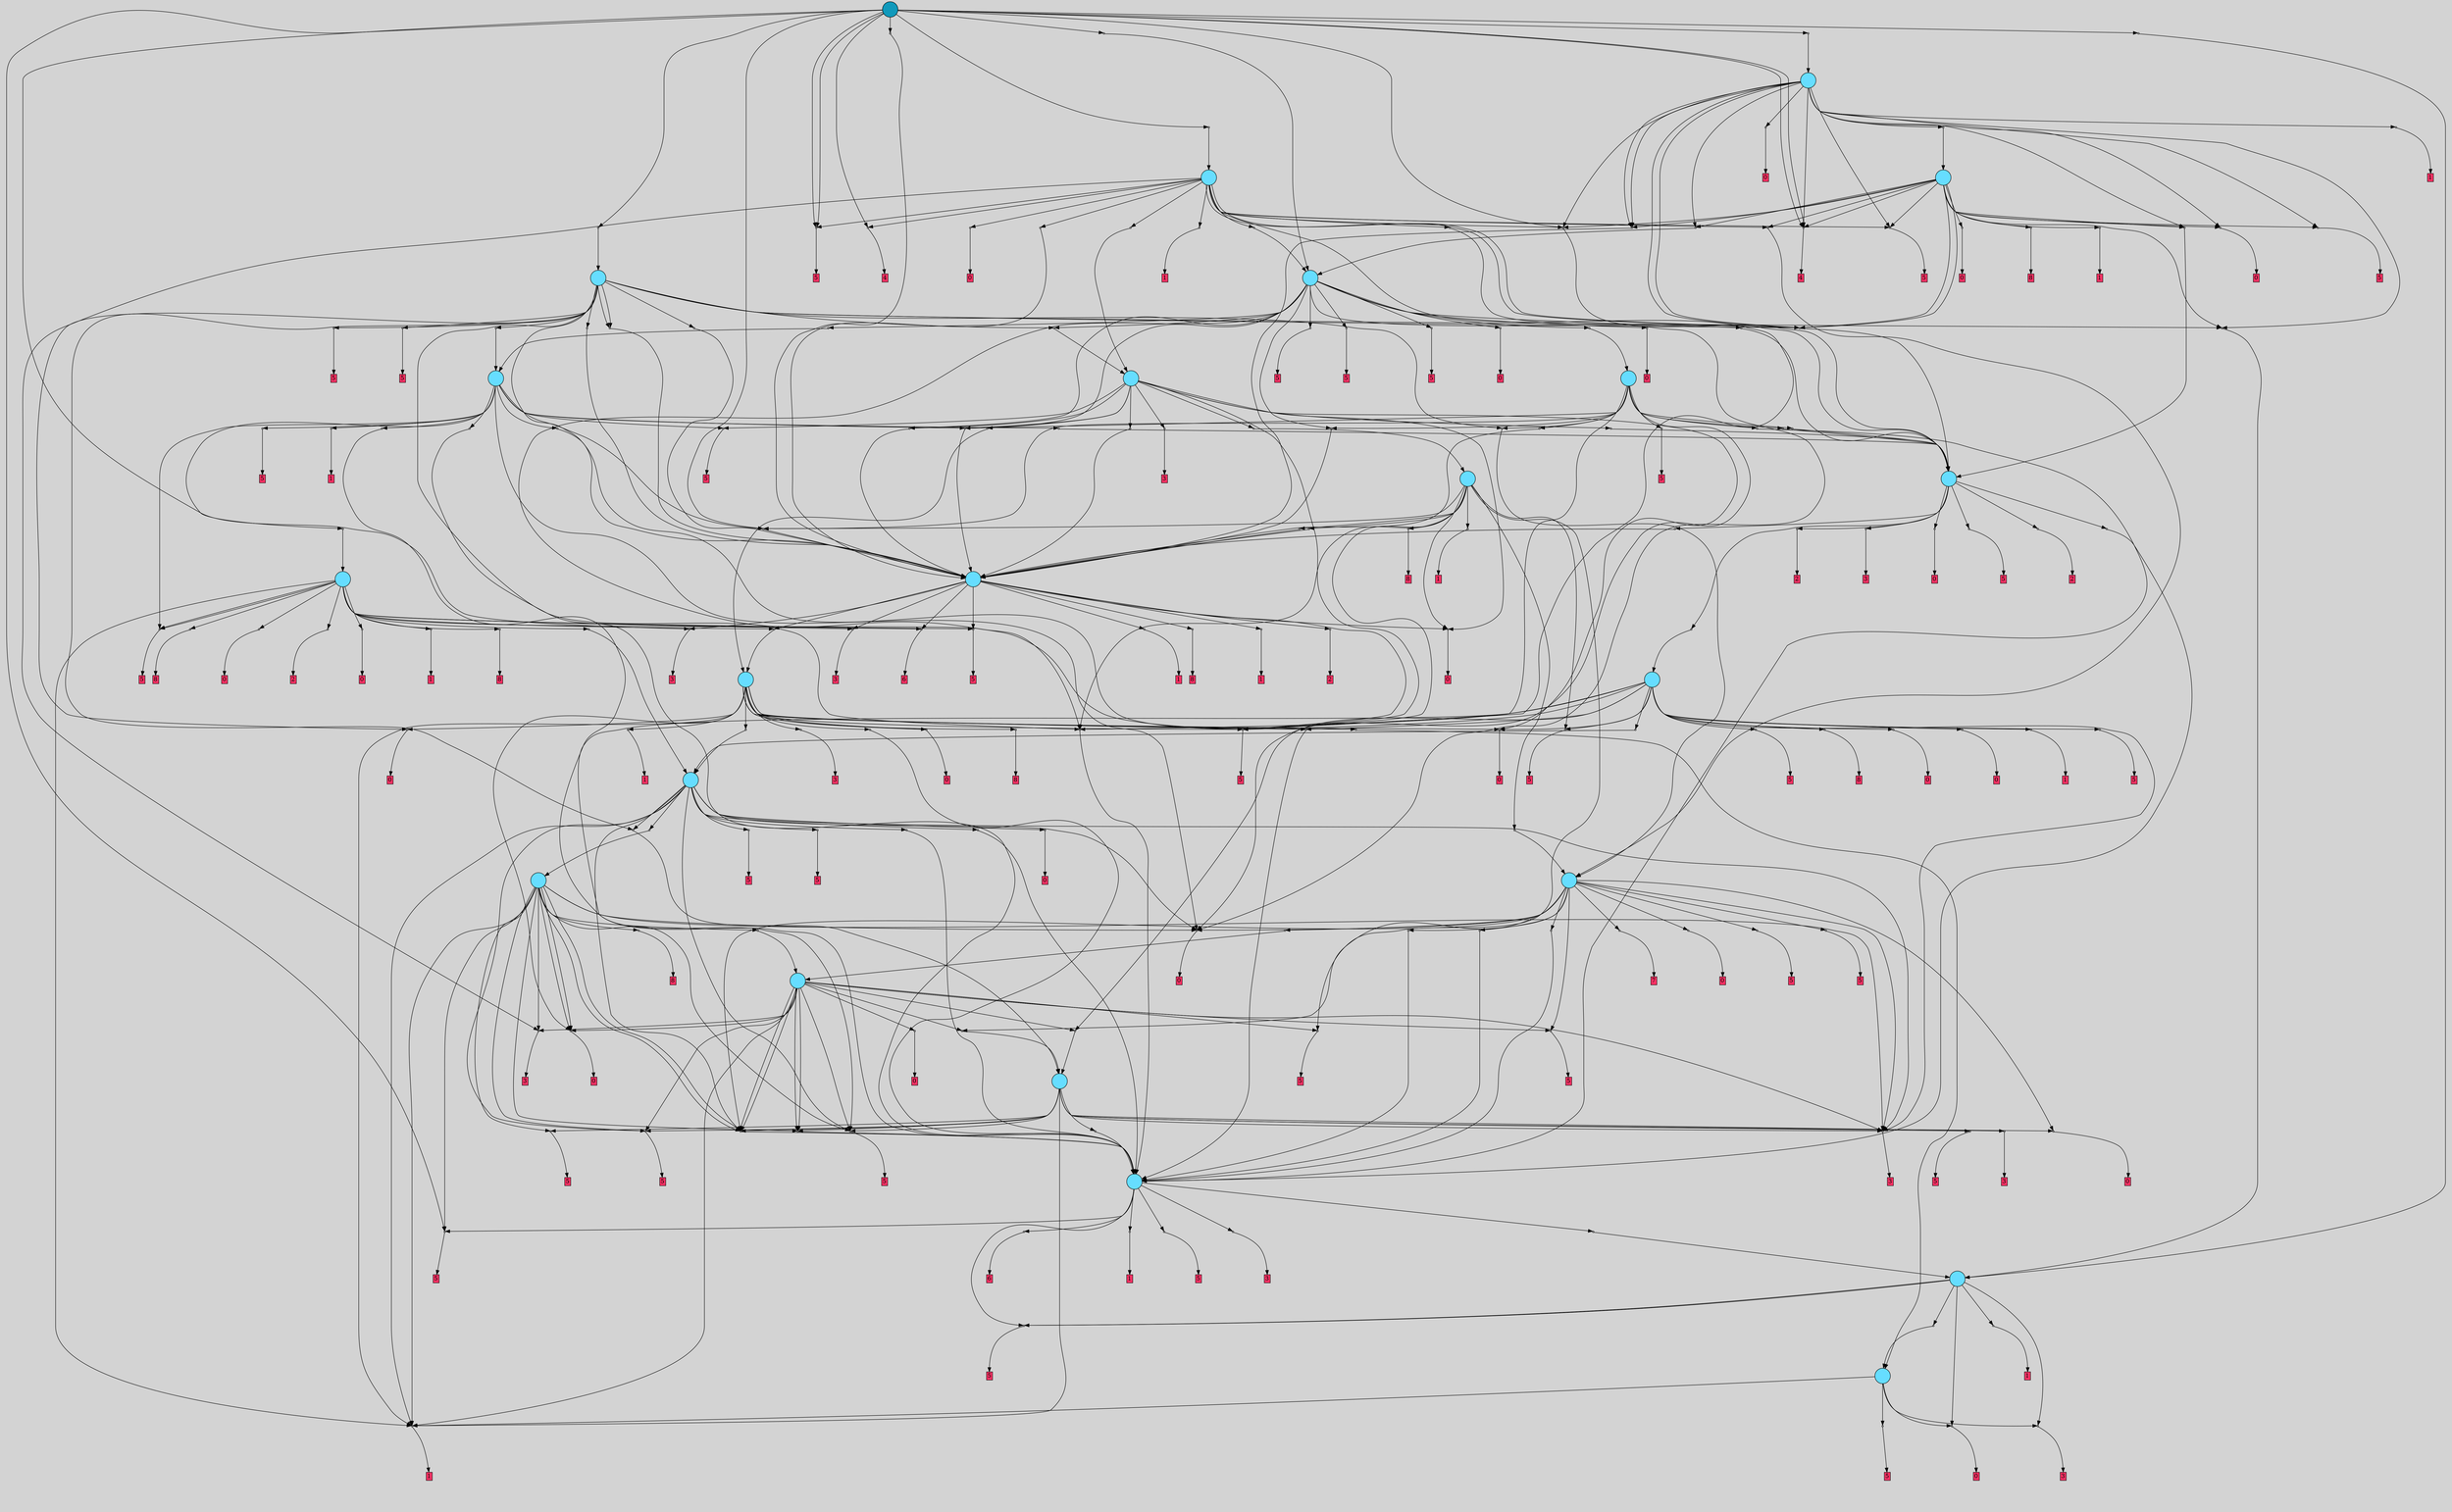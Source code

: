 // File exported with GEGELATI v1.3.1
// On the 2024-07-14 00:06:15
// With the MARL::MarlTPGGraphDotExporter
digraph{
	graph[pad = "0.212, 0.055" bgcolor = lightgray]
	node[shape=circle style = filled label = ""]
		T7211 [fillcolor="#66ddff"]
		T7234 [fillcolor="#66ddff"]
		T7244 [fillcolor="#66ddff"]
		T7318 [fillcolor="#66ddff"]
		T7356 [fillcolor="#66ddff"]
		T7377 [fillcolor="#66ddff"]
		T7387 [fillcolor="#66ddff"]
		T7398 [fillcolor="#66ddff"]
		T7453 [fillcolor="#66ddff"]
		T7475 [fillcolor="#66ddff"]
		T7501 [fillcolor="#66ddff"]
		T7507 [fillcolor="#66ddff"]
		T7550 [fillcolor="#66ddff"]
		T7556 [fillcolor="#66ddff"]
		T7581 [fillcolor="#66ddff"]
		T7652 [fillcolor="#66ddff"]
		T7719 [fillcolor="#66ddff"]
		T7744 [fillcolor="#66ddff"]
		T7789 [fillcolor="#66ddff"]
		T7906 [fillcolor="#66ddff"]
		T7920 [fillcolor="#66ddff"]
		T7938 [fillcolor="#66ddff"]
		T7975 [fillcolor="#1199bb"]
		P38739 [fillcolor="#cccccc" shape=point] //
		I38739 [shape=box style=invis label="2|2&0|6#2|3&#92;n4|3&3|5#0|0&#92;n4|3&0|0#2|0&#92;n"]
		P38739 -> I38739[style=invis]
		A29416 [fillcolor="#ff3366" shape=box margin=0.03 width=0 height=0 label="0"]
		T7211 -> P38739 -> A29416
		P38740 [fillcolor="#cccccc" shape=point] //
		I38740 [shape=box style=invis label="7|3&3|6#3|0&#92;n6|2&4|0#3|4&#92;n6|4&3|3#3|7&#92;n0|3&0|4#2|4&#92;n2|0&4|3#4|7&#92;n4|0&2|4#4|0&#92;n6|1&4|2#2|2&#92;n3|6&3|5#1|2&#92;n"]
		P38740 -> I38740[style=invis]
		A29417 [fillcolor="#ff3366" shape=box margin=0.03 width=0 height=0 label="1"]
		T7211 -> P38740 -> A29417
		P38741 [fillcolor="#cccccc" shape=point] //
		I38741 [shape=box style=invis label="1|3&3|0#4|3&#92;n1|2&3|7#4|5&#92;n5|7&0|3#4|2&#92;n5|2&1|1#4|3&#92;n6|5&1|4#3|5&#92;n1|1&2|4#0|2&#92;n5|6&4|3#3|2&#92;n7|3&2|2#2|4&#92;n8|3&3|4#1|4&#92;n0|0&2|7#2|5&#92;n"]
		P38741 -> I38741[style=invis]
		A29418 [fillcolor="#ff3366" shape=box margin=0.03 width=0 height=0 label="5"]
		T7211 -> P38741 -> A29418
		P38742 [fillcolor="#cccccc" shape=point] //
		I38742 [shape=box style=invis label="6|3&0|1#1|6&#92;n4|3&4|2#2|2&#92;n7|6&0|6#2|3&#92;n3|3&3|0#1|2&#92;n1|2&1|7#1|7&#92;n"]
		P38742 -> I38742[style=invis]
		A29419 [fillcolor="#ff3366" shape=box margin=0.03 width=0 height=0 label="3"]
		T7211 -> P38742 -> A29419
		T7234 -> P38742
		T7234 -> P38739
		P38743 [fillcolor="#cccccc" shape=point] //
		I38743 [shape=box style=invis label="5|2&1|1#4|3&#92;n5|6&4|3#4|2&#92;n1|2&3|7#4|5&#92;n1|3&4|0#4|3&#92;n5|3&0|3#4|3&#92;n7|6&2|2#2|4&#92;n2|3&3|7#2|5&#92;n0|3&4|4#4|3&#92;n2|7&2|4#0|3&#92;n0|0&2|7#2|0&#92;n"]
		P38743 -> I38743[style=invis]
		T7234 -> P38743 -> T7211
		P38744 [fillcolor="#cccccc" shape=point] //
		I38744 [shape=box style=invis label="1|3&3|0#4|3&#92;n1|2&3|7#4|5&#92;n6|7&0|3#4|2&#92;n5|2&1|1#4|3&#92;n7|3&2|2#2|4&#92;n1|1&2|4#0|2&#92;n5|6&4|3#3|2&#92;n6|5&1|4#3|5&#92;n8|3&3|4#1|4&#92;n0|0&2|7#2|5&#92;n"]
		P38744 -> I38744[style=invis]
		A29420 [fillcolor="#ff3366" shape=box margin=0.03 width=0 height=0 label="5"]
		T7234 -> P38744 -> A29420
		T7234 -> P38744
		P38745 [fillcolor="#cccccc" shape=point] //
		I38745 [shape=box style=invis label="7|3&3|6#3|0&#92;n6|2&4|0#3|4&#92;n3|6&3|5#1|2&#92;n0|3&0|4#2|4&#92;n2|0&4|0#4|7&#92;n4|0&2|4#4|0&#92;n6|1&4|2#2|2&#92;n"]
		P38745 -> I38745[style=invis]
		A29421 [fillcolor="#ff3366" shape=box margin=0.03 width=0 height=0 label="1"]
		T7234 -> P38745 -> A29421
		P38746 [fillcolor="#cccccc" shape=point] //
		I38746 [shape=box style=invis label="5|0&1|7#0|5&#92;n4|7&4|0#2|0&#92;n4|1&3|2#4|7&#92;n"]
		P38746 -> I38746[style=invis]
		A29422 [fillcolor="#ff3366" shape=box margin=0.03 width=0 height=0 label="3"]
		T7244 -> P38746 -> A29422
		P38747 [fillcolor="#cccccc" shape=point] //
		I38747 [shape=box style=invis label="1|3&3|0#4|3&#92;n1|2&3|7#4|5&#92;n6|7&0|3#4|2&#92;n5|2&1|1#4|3&#92;n7|3&2|2#2|4&#92;n5|4&4|3#3|2&#92;n1|1&2|4#0|2&#92;n8|3&3|4#1|4&#92;n0|0&2|7#2|5&#92;n"]
		P38747 -> I38747[style=invis]
		A29423 [fillcolor="#ff3366" shape=box margin=0.03 width=0 height=0 label="5"]
		T7244 -> P38747 -> A29423
		P38748 [fillcolor="#cccccc" shape=point] //
		I38748 [shape=box style=invis label="1|6&1|4#1|5&#92;n1|0&2|4#2|1&#92;n8|7&3|7#1|1&#92;n2|7&1|5#1|4&#92;n1|2&2|6#4|7&#92;n"]
		P38748 -> I38748[style=invis]
		A29424 [fillcolor="#ff3366" shape=box margin=0.03 width=0 height=0 label="6"]
		T7244 -> P38748 -> A29424
		P38749 [fillcolor="#cccccc" shape=point] //
		I38749 [shape=box style=invis label="7|3&3|6#3|0&#92;n3|6&3|5#1|2&#92;n6|4&3|1#3|7&#92;n6|1&4|2#2|2&#92;n2|0&4|3#4|7&#92;n0|3&0|4#2|4&#92;n6|2&4|0#3|0&#92;n"]
		P38749 -> I38749[style=invis]
		T7244 -> P38749 -> T7234
		T7244 -> P38744
		P38750 [fillcolor="#cccccc" shape=point] //
		I38750 [shape=box style=invis label="6|1&4|2#2|2&#92;n7|3&3|6#3|0&#92;n6|2&4|0#3|4&#92;n3|6&3|5#1|2&#92;n0|3&3|4#2|4&#92;n2|0&4|0#4|7&#92;n4|5&2|4#4|0&#92;n0|7&1|0#4|7&#92;n"]
		P38750 -> I38750[style=invis]
		A29425 [fillcolor="#ff3366" shape=box margin=0.03 width=0 height=0 label="1"]
		T7244 -> P38750 -> A29425
		P38751 [fillcolor="#cccccc" shape=point] //
		I38751 [shape=box style=invis label="1|3&3|0#4|3&#92;n1|1&2|4#0|2&#92;n6|7&0|3#4|2&#92;n5|0&1|1#4|3&#92;n1|2&3|7#4|5&#92;n8|3&3|4#1|4&#92;n6|5&1|4#3|5&#92;n5|5&4|3#3|2&#92;n0|0&2|7#2|5&#92;n"]
		P38751 -> I38751[style=invis]
		A29426 [fillcolor="#ff3366" shape=box margin=0.03 width=0 height=0 label="5"]
		T7244 -> P38751 -> A29426
		P38752 [fillcolor="#cccccc" shape=point] //
		I38752 [shape=box style=invis label="1|2&3|7#4|5&#92;n5|7&0|3#4|2&#92;n1|3&3|0#4|3&#92;n8|3&0|4#1|4&#92;n6|5&1|4#3|5&#92;n1|1&2|4#0|2&#92;n5|6&4|3#3|2&#92;n7|3&2|2#2|4&#92;n5|2&1|2#4|3&#92;n0|0&3|7#2|5&#92;n"]
		P38752 -> I38752[style=invis]
		A29427 [fillcolor="#ff3366" shape=box margin=0.03 width=0 height=0 label="5"]
		T7318 -> P38752 -> A29427
		P38753 [fillcolor="#cccccc" shape=point] //
		I38753 [shape=box style=invis label="5|5&4|0#3|4&#92;n3|4&3|0#1|1&#92;n1|0&3|7#2|5&#92;n7|1&4|2#2|0&#92;n2|2&2|7#2|7&#92;n7|1&0|2#3|2&#92;n5|1&2|1#4|1&#92;n1|6&1|0#0|2&#92;n4|2&1|6#2|7&#92;n3|4&0|3#1|0&#92;n"]
		P38753 -> I38753[style=invis]
		A29428 [fillcolor="#ff3366" shape=box margin=0.03 width=0 height=0 label="3"]
		T7318 -> P38753 -> A29428
		P38754 [fillcolor="#cccccc" shape=point] //
		I38754 [shape=box style=invis label="6|2&3|7#4|5&#92;n1|3&3|0#4|3&#92;n6|7&0|3#4|2&#92;n7|3&4|2#0|2&#92;n5|1&1|4#0|2&#92;n8|3&3|4#1|4&#92;n5|2&2|6#2|0&#92;n5|4&2|3#3|2&#92;n5|2&1|1#4|3&#92;n0|0&0|7#2|5&#92;n"]
		P38754 -> I38754[style=invis]
		A29429 [fillcolor="#ff3366" shape=box margin=0.03 width=0 height=0 label="5"]
		T7318 -> P38754 -> A29429
		T7318 -> P38740
		P38755 [fillcolor="#cccccc" shape=point] //
		I38755 [shape=box style=invis label="5|5&2|4#0|2&#92;n1|0&2|0#1|1&#92;n0|6&0|3#3|5&#92;n"]
		P38755 -> I38755[style=invis]
		T7318 -> P38755 -> T7244
		P38756 [fillcolor="#cccccc" shape=point] //
		I38756 [shape=box style=invis label="1|6&3|6#2|5&#92;n5|0&3|4#1|4&#92;n"]
		P38756 -> I38756[style=invis]
		A29430 [fillcolor="#ff3366" shape=box margin=0.03 width=0 height=0 label="3"]
		T7318 -> P38756 -> A29430
		P38757 [fillcolor="#cccccc" shape=point] //
		I38757 [shape=box style=invis label="8|1&4|5#2|1&#92;n8|0&4|5#1|2&#92;n2|2&0|3#3|5&#92;n2|0&2|0#1|1&#92;n"]
		P38757 -> I38757[style=invis]
		T7318 -> P38757 -> T7244
		P38758 [fillcolor="#cccccc" shape=point] //
		I38758 [shape=box style=invis label="3|1&4|7#3|1&#92;n5|2&3|1#4|6&#92;n1|2&4|3#0|4&#92;n1|2&0|5#4|3&#92;n4|4&1|6#0|1&#92;n1|1&1|3#2|0&#92;n7|0&2|3#2|2&#92;n8|2&4|6#2|3&#92;n"]
		P38758 -> I38758[style=invis]
		A29431 [fillcolor="#ff3366" shape=box margin=0.03 width=0 height=0 label="0"]
		T7318 -> P38758 -> A29431
		P38759 [fillcolor="#cccccc" shape=point] //
		I38759 [shape=box style=invis label="2|2&0|3#3|5&#92;n8|1&4|5#2|1&#92;n8|0&2|0#1|1&#92;n8|1&2|4#0|7&#92;n"]
		P38759 -> I38759[style=invis]
		T7318 -> P38759 -> T7244
		P38760 [fillcolor="#cccccc" shape=point] //
		I38760 [shape=box style=invis label="1|3&3|0#4|3&#92;n1|2&3|7#4|5&#92;n5|7&0|3#4|2&#92;n5|2&1|1#4|3&#92;n6|5&1|4#3|5&#92;n1|3&2|4#0|2&#92;n8|3&3|4#1|4&#92;n7|3&2|2#2|4&#92;n5|6&4|3#3|2&#92;n0|0&2|7#2|5&#92;n"]
		P38760 -> I38760[style=invis]
		A29432 [fillcolor="#ff3366" shape=box margin=0.03 width=0 height=0 label="5"]
		T7318 -> P38760 -> A29432
		P38761 [fillcolor="#cccccc" shape=point] //
		I38761 [shape=box style=invis label="1|3&3|0#4|3&#92;n1|2&3|7#4|5&#92;n6|7&0|3#4|2&#92;n7|3&2|2#2|4&#92;n0|2&1|1#4|3&#92;n1|1&2|4#0|2&#92;n6|5&1|4#3|5&#92;n8|3&3|4#1|4&#92;n0|0&2|7#2|5&#92;n"]
		P38761 -> I38761[style=invis]
		A29433 [fillcolor="#ff3366" shape=box margin=0.03 width=0 height=0 label="5"]
		T7318 -> P38761 -> A29433
		T7356 -> P38752
		P38762 [fillcolor="#cccccc" shape=point] //
		I38762 [shape=box style=invis label="6|2&3|7#4|5&#92;n1|3&3|0#4|3&#92;n7|3&4|2#0|2&#92;n6|7&0|3#4|2&#92;n5|1&1|4#0|2&#92;n8|3&3|4#1|4&#92;n5|2&2|6#2|0&#92;n3|4&2|3#3|2&#92;n5|2&1|1#4|3&#92;n0|0&0|7#2|5&#92;n"]
		P38762 -> I38762[style=invis]
		A29434 [fillcolor="#ff3366" shape=box margin=0.03 width=0 height=0 label="5"]
		T7356 -> P38762 -> A29434
		T7356 -> P38740
		T7356 -> P38755
		P38763 [fillcolor="#cccccc" shape=point] //
		I38763 [shape=box style=invis label="2|2&1|6#2|4&#92;n0|1&3|7#1|4&#92;n7|2&2|6#1|1&#92;n7|0&2|7#2|3&#92;n0|2&0|3#2|0&#92;n7|6&2|6#2|2&#92;n3|2&4|5#3|6&#92;n1|2&3|7#3|0&#92;n"]
		P38763 -> I38763[style=invis]
		A29435 [fillcolor="#ff3366" shape=box margin=0.03 width=0 height=0 label="3"]
		T7356 -> P38763 -> A29435
		P38764 [fillcolor="#cccccc" shape=point] //
		I38764 [shape=box style=invis label="3|1&4|7#3|1&#92;n5|2&3|1#4|6&#92;n8|2&4|6#2|3&#92;n1|2&0|5#4|3&#92;n7|5&2|5#1|4&#92;n4|4&1|6#0|1&#92;n1|1&1|3#2|0&#92;n7|0&2|3#2|1&#92;n1|2&4|3#0|4&#92;n"]
		P38764 -> I38764[style=invis]
		A29436 [fillcolor="#ff3366" shape=box margin=0.03 width=0 height=0 label="0"]
		T7356 -> P38764 -> A29436
		T7356 -> P38759
		T7356 -> P38753
		P38765 [fillcolor="#cccccc" shape=point] //
		I38765 [shape=box style=invis label="1|3&3|0#4|3&#92;n1|2&3|7#4|5&#92;n0|0&3|7#2|5&#92;n6|5&1|4#3|5&#92;n5|6&4|3#3|2&#92;n1|7&2|4#0|2&#92;n8|3&3|4#1|7&#92;n5|2&1|1#4|4&#92;n4|3&1|1#4|6&#92;n"]
		P38765 -> I38765[style=invis]
		T7356 -> P38765 -> T7318
		T7356 -> P38760
		P38766 [fillcolor="#cccccc" shape=point] //
		I38766 [shape=box style=invis label="2|2&1|5#1|2&#92;n5|2&1|1#4|3&#92;n6|7&0|3#0|2&#92;n1|0&3|7#4|5&#92;n8|3&3|4#1|4&#92;n1|1&2|4#0|2&#92;n0|0&2|0#2|5&#92;n"]
		P38766 -> I38766[style=invis]
		A29437 [fillcolor="#ff3366" shape=box margin=0.03 width=0 height=0 label="5"]
		T7356 -> P38766 -> A29437
		P38767 [fillcolor="#cccccc" shape=point] //
		I38767 [shape=box style=invis label="3|1&4|7#3|1&#92;n1|2&4|3#0|4&#92;n5|2&3|1#4|6&#92;n1|2&0|5#4|3&#92;n4|2&1|6#0|1&#92;n1|1&1|3#2|0&#92;n7|0&2|3#2|2&#92;n2|4&0|2#1|1&#92;n"]
		P38767 -> I38767[style=invis]
		A29438 [fillcolor="#ff3366" shape=box margin=0.03 width=0 height=0 label="0"]
		T7356 -> P38767 -> A29438
		T7356 -> P38755
		P38768 [fillcolor="#cccccc" shape=point] //
		I38768 [shape=box style=invis label="5|2&1|1#4|4&#92;n1|2&3|7#4|5&#92;n0|0&3|7#2|5&#92;n6|5&1|4#3|5&#92;n5|5&4|3#3|2&#92;n8|3&3|4#1|7&#92;n1|3&3|0#4|3&#92;n4|3&1|1#4|6&#92;n"]
		P38768 -> I38768[style=invis]
		T7356 -> P38768 -> T7318
		T7356 -> P38759
		T7377 -> P38752
		P38769 [fillcolor="#cccccc" shape=point] //
		I38769 [shape=box style=invis label="6|2&3|7#4|2&#92;n1|3&3|0#4|3&#92;n7|3&4|2#0|2&#92;n5|1&1|4#0|2&#92;n5|2&2|6#2|0&#92;n8|3&3|4#1|4&#92;n3|4&2|3#3|2&#92;n5|2&1|1#4|3&#92;n0|0&0|7#2|5&#92;n"]
		P38769 -> I38769[style=invis]
		T7377 -> P38769 -> T7356
		T7377 -> P38740
		T7377 -> P38763
		T7377 -> P38759
		T7377 -> P38753
		T7377 -> P38760
		T7377 -> P38767
		T7377 -> P38755
		T7377 -> P38759
		T7377 -> P38767
		P38770 [fillcolor="#cccccc" shape=point] //
		I38770 [shape=box style=invis label="1|0&1|7#2|2&#92;n3|6&3|1#2|3&#92;n"]
		P38770 -> I38770[style=invis]
		A29439 [fillcolor="#ff3366" shape=box margin=0.03 width=0 height=0 label="0"]
		T7377 -> P38770 -> A29439
		P38771 [fillcolor="#cccccc" shape=point] //
		I38771 [shape=box style=invis label="1|2&3|7#4|5&#92;n5|7&1|3#4|2&#92;n1|3&3|0#4|3&#92;n8|3&0|4#1|4&#92;n6|5&1|4#3|5&#92;n5|2&1|2#4|3&#92;n5|6&4|3#3|2&#92;n7|3&2|2#2|4&#92;n0|0&3|7#4|5&#92;n"]
		P38771 -> I38771[style=invis]
		A29440 [fillcolor="#ff3366" shape=box margin=0.03 width=0 height=0 label="8"]
		T7377 -> P38771 -> A29440
		T7377 -> P38761
		T7377 -> P38747
		P38772 [fillcolor="#cccccc" shape=point] //
		I38772 [shape=box style=invis label="1|2&3|7#4|5&#92;n5|7&1|3#4|2&#92;n1|3&3|0#4|3&#92;n8|3&0|4#1|4&#92;n6|5&1|4#3|5&#92;n1|1&2|4#0|2&#92;n5|2&1|2#4|3&#92;n7|3&2|2#2|4&#92;n5|6&4|3#3|2&#92;n0|0&3|7#2|5&#92;n"]
		P38772 -> I38772[style=invis]
		A29441 [fillcolor="#ff3366" shape=box margin=0.03 width=0 height=0 label="5"]
		T7387 -> P38772 -> A29441
		T7387 -> P38740
		P38773 [fillcolor="#cccccc" shape=point] //
		I38773 [shape=box style=invis label="7|2&0|0#4|6&#92;n0|1&1|1#3|4&#92;n3|0&3|7#2|4&#92;n0|6&3|7#4|0&#92;n7|6&3|7#0|2&#92;n"]
		P38773 -> I38773[style=invis]
		T7387 -> P38773 -> T7244
		T7387 -> P38759
		T7387 -> P38753
		P38774 [fillcolor="#cccccc" shape=point] //
		I38774 [shape=box style=invis label="1|3&3|0#4|2&#92;n1|2&3|7#4|5&#92;n0|0&3|0#2|5&#92;n5|2&1|1#4|4&#92;n5|1&1|0#4|5&#92;n1|7&2|4#0|2&#92;n8|3&3|4#1|6&#92;n6|5&1|4#1|5&#92;n4|3&1|1#4|6&#92;n"]
		P38774 -> I38774[style=invis]
		T7387 -> P38774 -> T7318
		T7387 -> P38760
		P38775 [fillcolor="#cccccc" shape=point] //
		I38775 [shape=box style=invis label="1|4&1|6#4|7&#92;n1|5&0|7#3|5&#92;n6|2&3|2#2|6&#92;n7|0&0|3#3|4&#92;n5|6&0|6#3|3&#92;n5|1&4|1#4|0&#92;n8|2&1|6#2|3&#92;n3|4&3|6#3|0&#92;n"]
		P38775 -> I38775[style=invis]
		T7387 -> P38775 -> T7377
		P38776 [fillcolor="#cccccc" shape=point] //
		I38776 [shape=box style=invis label="0|6&0|3#3|5&#92;n1|0&2|0#1|1&#92;n5|5&2|4#0|2&#92;n8|5&1|0#4|1&#92;n"]
		P38776 -> I38776[style=invis]
		T7387 -> P38776 -> T7244
		P38777 [fillcolor="#cccccc" shape=point] //
		I38777 [shape=box style=invis label="5|2&3|1#4|6&#92;n2|4&0|1#1|7&#92;n7|0&1|0#2|2&#92;n1|2&0|5#4|3&#92;n4|5&1|3#1|1&#92;n4|2&1|6#0|1&#92;n0|7&3|0#3|6&#92;n3|1&4|7#3|1&#92;n1|1&4|3#0|4&#92;n"]
		P38777 -> I38777[style=invis]
		A29442 [fillcolor="#ff3366" shape=box margin=0.03 width=0 height=0 label="0"]
		T7387 -> P38777 -> A29442
		T7387 -> P38770
		P38778 [fillcolor="#cccccc" shape=point] //
		I38778 [shape=box style=invis label="1|2&3|7#4|5&#92;n5|7&0|3#4|2&#92;n7|3&2|2#2|4&#92;n6|5&4|4#3|5&#92;n7|0&2|4#4|4&#92;n1|1&2|4#0|2&#92;n5|6&4|3#3|2&#92;n1|3&3|0#4|3&#92;n5|2&1|2#4|3&#92;n0|0&3|7#2|5&#92;n"]
		P38778 -> I38778[style=invis]
		A29443 [fillcolor="#ff3366" shape=box margin=0.03 width=0 height=0 label="5"]
		T7387 -> P38778 -> A29443
		T7387 -> P38752
		P38779 [fillcolor="#cccccc" shape=point] //
		I38779 [shape=box style=invis label="5|5&4|0#3|4&#92;n5|7&0|7#4|5&#92;n1|6&1|0#0|2&#92;n1|0&0|7#2|5&#92;n7|1&0|2#3|2&#92;n3|4&0|4#1|0&#92;n7|1&4|2#2|0&#92;n3|4&3|0#1|1&#92;n4|2&1|6#2|7&#92;n2|2&2|7#2|7&#92;n"]
		P38779 -> I38779[style=invis]
		A29444 [fillcolor="#ff3366" shape=box margin=0.03 width=0 height=0 label="7"]
		T7398 -> P38779 -> A29444
		P38780 [fillcolor="#cccccc" shape=point] //
		I38780 [shape=box style=invis label="3|5&4|0#2|7&#92;n8|1&4|5#2|1&#92;n8|0&3|5#1|2&#92;n2|2&0|3#3|5&#92;n2|0&2|0#1|1&#92;n"]
		P38780 -> I38780[style=invis]
		T7398 -> P38780 -> T7244
		T7398 -> P38758
		P38781 [fillcolor="#cccccc" shape=point] //
		I38781 [shape=box style=invis label="1|7&0|5#2|5&#92;n8|0&0|1#2|5&#92;n8|2&4|6#2|7&#92;n5|2&3|1#4|6&#92;n3|5&2|5#1|4&#92;n4|4&1|6#0|1&#92;n1|2&0|5#4|3&#92;n1|1&1|3#2|5&#92;n1|1&4|3#0|4&#92;n"]
		P38781 -> I38781[style=invis]
		A29445 [fillcolor="#ff3366" shape=box margin=0.03 width=0 height=0 label="0"]
		T7398 -> P38781 -> A29445
		P38782 [fillcolor="#cccccc" shape=point] //
		I38782 [shape=box style=invis label="2|2&1|5#1|2&#92;n5|2&1|1#4|3&#92;n6|7&0|3#0|2&#92;n1|0&3|7#4|5&#92;n0|0&2|0#2|5&#92;n1|0&2|4#0|2&#92;n8|3&3|4#1|4&#92;n"]
		P38782 -> I38782[style=invis]
		A29446 [fillcolor="#ff3366" shape=box margin=0.03 width=0 height=0 label="5"]
		T7398 -> P38782 -> A29446
		P38783 [fillcolor="#cccccc" shape=point] //
		I38783 [shape=box style=invis label="5|0&2|5#4|2&#92;n4|3&3|4#2|6&#92;n5|4&4|3#3|2&#92;n1|3&3|0#4|3&#92;n2|3&2|2#2|4&#92;n8|3&3|4#4|6&#92;n1|3&3|7#4|5&#92;n0|1&0|6#3|5&#92;n"]
		P38783 -> I38783[style=invis]
		A29447 [fillcolor="#ff3366" shape=box margin=0.03 width=0 height=0 label="5"]
		T7398 -> P38783 -> A29447
		T7398 -> P38765
		P38784 [fillcolor="#cccccc" shape=point] //
		I38784 [shape=box style=invis label="7|4&2|5#0|5&#92;n2|1&2|3#4|2&#92;n7|6&3|6#0|3&#92;n4|5&1|0#3|5&#92;n7|6&3|4#1|2&#92;n1|1&3|5#0|0&#92;n2|3&3|6#1|7&#92;n4|0&1|3#0|4&#92;n1|5&0|6#2|2&#92;n"]
		P38784 -> I38784[style=invis]
		T7398 -> P38784 -> T7356
		T7398 -> P38753
		T7398 -> P38759
		P38785 [fillcolor="#cccccc" shape=point] //
		I38785 [shape=box style=invis label="7|6&3|7#0|2&#92;n3|4&1|6#4|4&#92;n3|0&3|7#2|4&#92;n0|6&3|7#4|0&#92;n7|2&0|0#1|6&#92;n"]
		P38785 -> I38785[style=invis]
		T7398 -> P38785 -> T7244
		T7398 -> P38766
		P38786 [fillcolor="#cccccc" shape=point] //
		I38786 [shape=box style=invis label="6|1&3|4#2|7&#92;n1|4&4|0#4|1&#92;n5|7&1|0#1|0&#92;n3|0&0|4#1|7&#92;n2|2&0|1#3|5&#92;n"]
		P38786 -> I38786[style=invis]
		T7398 -> P38786 -> T7244
		T7398 -> P38770
		P38787 [fillcolor="#cccccc" shape=point] //
		I38787 [shape=box style=invis label="1|1&2|4#0|2&#92;n6|5&1|4#0|5&#92;n8|3&0|4#1|4&#92;n1|3&3|2#4|3&#92;n7|3&2|2#2|4&#92;n5|4&1|2#4|1&#92;n5|7&1|3#4|2&#92;n5|0&3|7#2|5&#92;n0|7&0|4#4|2&#92;n"]
		P38787 -> I38787[style=invis]
		A29448 [fillcolor="#ff3366" shape=box margin=0.03 width=0 height=0 label="5"]
		T7453 -> P38787 -> A29448
		T7453 -> P38740
		P38788 [fillcolor="#cccccc" shape=point] //
		I38788 [shape=box style=invis label="3|1&3|3#3|5&#92;n5|0&3|4#1|0&#92;n6|7&0|2#3|6&#92;n"]
		P38788 -> I38788[style=invis]
		A29449 [fillcolor="#ff3366" shape=box margin=0.03 width=0 height=0 label="8"]
		T7453 -> P38788 -> A29449
		T7453 -> P38767
		P38789 [fillcolor="#cccccc" shape=point] //
		I38789 [shape=box style=invis label="6|7&2|0#0|6&#92;n2|2&3|4#2|3&#92;n4|3&2|7#3|0&#92;n5|0&2|2#0|7&#92;n0|6&2|2#4|1&#92;n"]
		P38789 -> I38789[style=invis]
		A29450 [fillcolor="#ff3366" shape=box margin=0.03 width=0 height=0 label="0"]
		T7453 -> P38789 -> A29450
		P38790 [fillcolor="#cccccc" shape=point] //
		I38790 [shape=box style=invis label="2|7&1|2#3|3&#92;n4|0&2|4#1|0&#92;n4|3&3|5#3|0&#92;n1|5&1|1#3|3&#92;n3|2&2|2#0|5&#92;n4|2&4|2#0|6&#92;n2|3&1|1#3|4&#92;n0|3&0|4#2|0&#92;n3|2&3|5#3|0&#92;n"]
		P38790 -> I38790[style=invis]
		A29451 [fillcolor="#ff3366" shape=box margin=0.03 width=0 height=0 label="1"]
		T7453 -> P38790 -> A29451
		P38791 [fillcolor="#cccccc" shape=point] //
		I38791 [shape=box style=invis label="2|4&0|2#1|1&#92;n5|2&3|1#4|6&#92;n4|2&4|6#0|1&#92;n1|2&0|3#0|4&#92;n5|4&2|2#1|5&#92;n1|1&1|3#2|0&#92;n7|0&2|3#2|2&#92;n"]
		P38791 -> I38791[style=invis]
		T7453 -> P38791 -> T7211
		P38792 [fillcolor="#cccccc" shape=point] //
		I38792 [shape=box style=invis label="8|1&4|5#2|1&#92;n8|0&4|5#1|2&#92;n2|0&2|0#1|1&#92;n2|2&4|3#3|5&#92;n"]
		P38792 -> I38792[style=invis]
		T7453 -> P38792 -> T7244
		P38793 [fillcolor="#cccccc" shape=point] //
		I38793 [shape=box style=invis label="4|4&4|5#2|6&#92;n7|0&2|0#1|4&#92;n"]
		P38793 -> I38793[style=invis]
		A29452 [fillcolor="#ff3366" shape=box margin=0.03 width=0 height=0 label="3"]
		T7453 -> P38793 -> A29452
		P38794 [fillcolor="#cccccc" shape=point] //
		I38794 [shape=box style=invis label="3|2&0|0#2|4&#92;n8|1&1|3#2|5&#92;n5|4&2|1#3|6&#92;n3|7&3|3#2|4&#92;n0|0&0|3#2|6&#92;n5|6&1|7#1|0&#92;n"]
		P38794 -> I38794[style=invis]
		A29453 [fillcolor="#ff3366" shape=box margin=0.03 width=0 height=0 label="0"]
		T7453 -> P38794 -> A29453
		P38795 [fillcolor="#cccccc" shape=point] //
		I38795 [shape=box style=invis label="1|2&3|7#4|5&#92;n1|3&3|0#4|3&#92;n5|7&0|3#4|2&#92;n1|3&0|4#1|4&#92;n1|1&2|4#0|2&#92;n7|3&2|2#1|4&#92;n5|6&4|3#3|2&#92;n5|2&1|2#4|3&#92;n0|0&3|7#2|4&#92;n"]
		P38795 -> I38795[style=invis]
		T7453 -> P38795 -> T7387
		P38796 [fillcolor="#cccccc" shape=point] //
		I38796 [shape=box style=invis label="3|1&4|7#3|1&#92;n1|2&4|6#0|4&#92;n5|2&3|1#4|6&#92;n1|2&0|5#4|3&#92;n4|2&1|6#0|1&#92;n2|4&0|2#1|1&#92;n7|0&2|3#2|2&#92;n1|1&1|3#2|0&#92;n7|4&3|6#3|1&#92;n"]
		P38796 -> I38796[style=invis]
		A29454 [fillcolor="#ff3366" shape=box margin=0.03 width=0 height=0 label="0"]
		T7453 -> P38796 -> A29454
		T7453 -> P38791
		P38797 [fillcolor="#cccccc" shape=point] //
		I38797 [shape=box style=invis label="2|2&0|3#3|5&#92;n8|0&4|5#2|2&#92;n8|1&4|5#2|1&#92;n2|0&2|0#1|1&#92;n"]
		P38797 -> I38797[style=invis]
		T7453 -> P38797 -> T7244
		T7453 -> P38796
		P38798 [fillcolor="#cccccc" shape=point] //
		I38798 [shape=box style=invis label="1|1&2|4#0|2&#92;n5|0&3|7#2|5&#92;n8|3&0|4#1|4&#92;n1|3&3|2#4|3&#92;n7|3&2|2#2|4&#92;n5|4&1|2#4|1&#92;n5|7&1|3#4|2&#92;n6|5&1|4#0|5&#92;n3|7&0|4#4|2&#92;n"]
		P38798 -> I38798[style=invis]
		A29455 [fillcolor="#ff3366" shape=box margin=0.03 width=0 height=0 label="5"]
		T7475 -> P38798 -> A29455
		P38799 [fillcolor="#cccccc" shape=point] //
		I38799 [shape=box style=invis label="6|0&2|7#1|4&#92;n"]
		P38799 -> I38799[style=invis]
		A29456 [fillcolor="#ff3366" shape=box margin=0.03 width=0 height=0 label="8"]
		T7475 -> P38799 -> A29456
		P38800 [fillcolor="#cccccc" shape=point] //
		I38800 [shape=box style=invis label="4|1&3|1#4|0&#92;n7|0&2|1#1|5&#92;n7|5&3|6#4|4&#92;n2|7&2|3#2|5&#92;n"]
		P38800 -> I38800[style=invis]
		A29457 [fillcolor="#ff3366" shape=box margin=0.03 width=0 height=0 label="0"]
		T7475 -> P38800 -> A29457
		P38801 [fillcolor="#cccccc" shape=point] //
		I38801 [shape=box style=invis label="6|7&1|0#0|6&#92;n1|2&3|4#1|3&#92;n1|0&1|1#0|3&#92;n0|2&3|2#1|7&#92;n5|5&2|2#0|7&#92;n7|2&2|2#1|7&#92;n"]
		P38801 -> I38801[style=invis]
		A29458 [fillcolor="#ff3366" shape=box margin=0.03 width=0 height=0 label="0"]
		T7475 -> P38801 -> A29458
		P38802 [fillcolor="#cccccc" shape=point] //
		I38802 [shape=box style=invis label="1|2&3|7#4|4&#92;n1|3&0|2#3|6&#92;n4|6&1|0#1|5&#92;n1|2&1|7#4|0&#92;n5|0&4|7#0|5&#92;n7|1&0|6#4|0&#92;n8|2&2|0#0|3&#92;n6|2&3|2#0|3&#92;n0|1&3|7#2|6&#92;n6|2&1|6#3|5&#92;n"]
		P38802 -> I38802[style=invis]
		T7475 -> P38802 -> T7387
		P38803 [fillcolor="#cccccc" shape=point] //
		I38803 [shape=box style=invis label="3|5&4|3#2|7&#92;n0|4&0|5#4|4&#92;n8|1&3|5#1|2&#92;n1|5&3|4#0|0&#92;n8|1&4|5#2|1&#92;n7|2&2|6#2|5&#92;n2|0&2|0#3|1&#92;n"]
		P38803 -> I38803[style=invis]
		T7475 -> P38803 -> T7244
		T7475 -> P38797
		P38804 [fillcolor="#cccccc" shape=point] //
		I38804 [shape=box style=invis label="4|4&3|5#3|0&#92;n4|3&4|2#0|6&#92;n7|0&2|4#1|0&#92;n2|7&1|2#3|7&#92;n3|2&2|5#3|0&#92;n1|5&1|1#3|3&#92;n"]
		P38804 -> I38804[style=invis]
		A29459 [fillcolor="#ff3366" shape=box margin=0.03 width=0 height=0 label="1"]
		T7475 -> P38804 -> A29459
		T7475 -> P38760
		P38805 [fillcolor="#cccccc" shape=point] //
		I38805 [shape=box style=invis label="6|5&4|3#3|7&#92;n4|3&0|6#1|5&#92;n0|4&0|0#1|6&#92;n6|0&0|5#0|2&#92;n"]
		P38805 -> I38805[style=invis]
		A29460 [fillcolor="#ff3366" shape=box margin=0.03 width=0 height=0 label="5"]
		T7475 -> P38805 -> A29460
		T7475 -> P38794
		T7475 -> P38753
		P38806 [fillcolor="#cccccc" shape=point] //
		I38806 [shape=box style=invis label="5|0&3|3#2|2&#92;n5|6&4|3#3|2&#92;n5|4&4|1#1|5&#92;n1|1&1|5#1|3&#92;n7|5&2|2#2|4&#92;n1|2&3|7#4|5&#92;n1|3&3|7#4|3&#92;n0|4&2|7#4|6&#92;n5|2&1|1#4|3&#92;n5|3&3|4#1|4&#92;n"]
		P38806 -> I38806[style=invis]
		A29461 [fillcolor="#ff3366" shape=box margin=0.03 width=0 height=0 label="5"]
		T7475 -> P38806 -> A29461
		T7475 -> P38787
		T7475 -> P38768
		T7501 -> P38787
		P38807 [fillcolor="#cccccc" shape=point] //
		I38807 [shape=box style=invis label="3|1&4|7#3|1&#92;n1|2&2|3#0|4&#92;n5|2&3|1#4|6&#92;n1|1&1|3#2|0&#92;n4|2&1|6#0|1&#92;n1|2&0|5#4|3&#92;n7|0&2|3#2|2&#92;n2|3&4|3#0|6&#92;n2|4&0|2#1|1&#92;n"]
		P38807 -> I38807[style=invis]
		A29462 [fillcolor="#ff3366" shape=box margin=0.03 width=0 height=0 label="0"]
		T7501 -> P38807 -> A29462
		P38808 [fillcolor="#cccccc" shape=point] //
		I38808 [shape=box style=invis label="5|3&4|7#4|0&#92;n5|0&3|5#3|2&#92;n0|5&0|7#2|5&#92;n8|6&3|0#0|5&#92;n4|1&2|6#3|1&#92;n2|7&0|7#0|3&#92;n1|4&3|2#4|7&#92;n1|4&1|0#2|3&#92;n"]
		P38808 -> I38808[style=invis]
		A29463 [fillcolor="#ff3366" shape=box margin=0.03 width=0 height=0 label="3"]
		T7501 -> P38808 -> A29463
		P38809 [fillcolor="#cccccc" shape=point] //
		I38809 [shape=box style=invis label="4|4&3|5#3|0&#92;n2|1&2|0#2|3&#92;n4|3&4|2#0|6&#92;n7|0&2|4#1|0&#92;n1|5&1|1#0|3&#92;n3|2&2|5#3|0&#92;n2|7&1|2#3|7&#92;n"]
		P38809 -> I38809[style=invis]
		A29464 [fillcolor="#ff3366" shape=box margin=0.03 width=0 height=0 label="1"]
		T7501 -> P38809 -> A29464
		P38810 [fillcolor="#cccccc" shape=point] //
		I38810 [shape=box style=invis label="5|2&1|1#4|7&#92;n1|3&3|0#4|3&#92;n7|2&3|1#3|3&#92;n1|3&2|4#0|2&#92;n6|5&1|4#3|5&#92;n2|0&2|7#2|5&#92;n5|7&4|2#2|7&#92;n5|2&0|6#4|5&#92;n5|6&4|3#3|7&#92;n8|3&3|4#1|4&#92;n"]
		P38810 -> I38810[style=invis]
		A29465 [fillcolor="#ff3366" shape=box margin=0.03 width=0 height=0 label="2"]
		T7501 -> P38810 -> A29465
		P38811 [fillcolor="#cccccc" shape=point] //
		I38811 [shape=box style=invis label="5|3&3|7#3|4&#92;n7|0&0|7#3|6&#92;n"]
		P38811 -> I38811[style=invis]
		A29466 [fillcolor="#ff3366" shape=box margin=0.03 width=0 height=0 label="6"]
		T7501 -> P38811 -> A29466
		P38812 [fillcolor="#cccccc" shape=point] //
		I38812 [shape=box style=invis label="1|3&3|0#4|3&#92;n8|3&3|4#1|4&#92;n7|3&3|2#2|4&#92;n1|2&3|7#4|5&#92;n1|4&2|4#0|2&#92;n2|5&1|3#3|5&#92;n5|2&1|1#4|3&#92;n0|0&2|7#4|5&#92;n"]
		P38812 -> I38812[style=invis]
		A29467 [fillcolor="#ff3366" shape=box margin=0.03 width=0 height=0 label="5"]
		T7501 -> P38812 -> A29467
		P38813 [fillcolor="#cccccc" shape=point] //
		I38813 [shape=box style=invis label="8|2&3|1#0|3&#92;n6|2&0|0#3|4&#92;n5|4&2|1#3|1&#92;n0|1&3|6#4|0&#92;n6|4&4|7#2|5&#92;n7|1&4|2#1|2&#92;n8|6&0|3#1|6&#92;n3|6&3|7#3|2&#92;n1|0&2|4#2|0&#92;n7|7&4|1#1|2&#92;n"]
		P38813 -> I38813[style=invis]
		A29468 [fillcolor="#ff3366" shape=box margin=0.03 width=0 height=0 label="1"]
		T7501 -> P38813 -> A29468
		P38814 [fillcolor="#cccccc" shape=point] //
		I38814 [shape=box style=invis label="5|0&1|4#1|0&#92;n3|1&3|3#3|5&#92;n0|3&2|3#2|4&#92;n6|7&0|2#3|6&#92;n"]
		P38814 -> I38814[style=invis]
		A29469 [fillcolor="#ff3366" shape=box margin=0.03 width=0 height=0 label="8"]
		T7501 -> P38814 -> A29469
		P38815 [fillcolor="#cccccc" shape=point] //
		I38815 [shape=box style=invis label="0|0&4|1#2|2&#92;n1|3&3|0#3|3&#92;n5|7&0|3#4|2&#92;n1|2&3|7#4|5&#92;n5|2&1|1#4|3&#92;n1|3&2|4#0|2&#92;n6|5&1|4#4|5&#92;n8|3&3|4#1|4&#92;n5|6&4|3#3|2&#92;n"]
		P38815 -> I38815[style=invis]
		T7501 -> P38815 -> T7453
		P38816 [fillcolor="#cccccc" shape=point] //
		I38816 [shape=box style=invis label="6|3&2|1#1|7&#92;n6|4&0|7#1|5&#92;n5|6&0|4#2|0&#92;n5|0&0|0#0|5&#92;n"]
		P38816 -> I38816[style=invis]
		A29470 [fillcolor="#ff3366" shape=box margin=0.03 width=0 height=0 label="3"]
		T7501 -> P38816 -> A29470
		T7507 -> P38787
		P38817 [fillcolor="#cccccc" shape=point] //
		I38817 [shape=box style=invis label="6|7&0|2#3|6&#92;n5|0&4|4#1|0&#92;n3|1&3|3#3|5&#92;n"]
		P38817 -> I38817[style=invis]
		A29471 [fillcolor="#ff3366" shape=box margin=0.03 width=0 height=0 label="8"]
		T7507 -> P38817 -> A29471
		P38818 [fillcolor="#cccccc" shape=point] //
		I38818 [shape=box style=invis label="3|1&4|7#3|1&#92;n5|2&3|1#4|6&#92;n1|2&2|3#0|4&#92;n1|1&1|3#2|0&#92;n4|2&1|6#0|1&#92;n1|2&0|5#2|3&#92;n7|0&2|3#2|2&#92;n2|3&4|3#0|6&#92;n2|4&0|2#1|1&#92;n"]
		P38818 -> I38818[style=invis]
		A29472 [fillcolor="#ff3366" shape=box margin=0.03 width=0 height=0 label="0"]
		T7507 -> P38818 -> A29472
		T7507 -> P38808
		P38819 [fillcolor="#cccccc" shape=point] //
		I38819 [shape=box style=invis label="1|3&3|0#4|3&#92;n7|2&3|1#3|3&#92;n1|3&2|4#0|2&#92;n6|5&1|4#3|5&#92;n5|6&4|3#3|7&#92;n5|7&4|2#2|7&#92;n5|3&0|6#4|5&#92;n2|0&2|7#2|5&#92;n8|3&3|4#1|4&#92;n"]
		P38819 -> I38819[style=invis]
		A29473 [fillcolor="#ff3366" shape=box margin=0.03 width=0 height=0 label="2"]
		T7507 -> P38819 -> A29473
		T7507 -> P38811
		P38820 [fillcolor="#cccccc" shape=point] //
		I38820 [shape=box style=invis label="1|7&0|5#2|5&#92;n8|0&0|1#2|5&#92;n8|2&4|6#2|7&#92;n5|2&3|1#4|6&#92;n3|1&2|5#1|4&#92;n4|4&1|6#0|1&#92;n1|1&4|3#0|4&#92;n1|1&1|3#2|5&#92;n1|2&0|5#4|3&#92;n"]
		P38820 -> I38820[style=invis]
		A29474 [fillcolor="#ff3366" shape=box margin=0.03 width=0 height=0 label="0"]
		T7507 -> P38820 -> A29474
		P38821 [fillcolor="#cccccc" shape=point] //
		I38821 [shape=box style=invis label="0|4&0|0#1|6&#92;n4|3&0|6#1|5&#92;n6|5&4|3#3|0&#92;n6|0&0|5#0|2&#92;n"]
		P38821 -> I38821[style=invis]
		A29475 [fillcolor="#ff3366" shape=box margin=0.03 width=0 height=0 label="5"]
		T7507 -> P38821 -> A29475
		T7507 -> P38812
		P38822 [fillcolor="#cccccc" shape=point] //
		I38822 [shape=box style=invis label="1|2&3|7#4|5&#92;n1|3&3|0#4|3&#92;n5|6&4|3#3|2&#92;n1|3&0|4#1|4&#92;n1|1&2|4#0|2&#92;n4|4&4|2#2|5&#92;n7|3&2|2#1|4&#92;n5|7&0|3#4|2&#92;n5|2&1|2#4|3&#92;n0|0&3|7#2|4&#92;n"]
		P38822 -> I38822[style=invis]
		T7507 -> P38822 -> T7387
		P38823 [fillcolor="#cccccc" shape=point] //
		I38823 [shape=box style=invis label="6|2&0|0#3|4&#92;n7|1&4|2#1|2&#92;n0|5&1|6#4|0&#92;n3|6&3|5#1|2&#92;n7|2&0|3#1|0&#92;n6|4&4|7#2|5&#92;n4|3&1|6#3|0&#92;n4|0&2|4#2|0&#92;n7|2&0|3#3|0&#92;n7|7&4|1#1|2&#92;n"]
		P38823 -> I38823[style=invis]
		A29476 [fillcolor="#ff3366" shape=box margin=0.03 width=0 height=0 label="1"]
		T7507 -> P38823 -> A29476
		T7507 -> P38740
		P38824 [fillcolor="#cccccc" shape=point] //
		I38824 [shape=box style=invis label="3|1&3|3#3|5&#92;n5|0&2|4#1|0&#92;n6|7&0|2#3|6&#92;n"]
		P38824 -> I38824[style=invis]
		A29477 [fillcolor="#ff3366" shape=box margin=0.03 width=0 height=0 label="8"]
		T7507 -> P38824 -> A29477
		T7507 -> P38815
		T7507 -> P38821
		P38825 [fillcolor="#cccccc" shape=point] //
		I38825 [shape=box style=invis label="6|3&2|5#2|0&#92;n5|5&4|7#0|0&#92;n1|6&1|3#3|1&#92;n8|0&3|0#0|5&#92;n2|0&3|1#3|2&#92;n0|5&0|7#2|5&#92;n"]
		P38825 -> I38825[style=invis]
		T7550 -> P38825 -> T7501
		P38826 [fillcolor="#cccccc" shape=point] //
		I38826 [shape=box style=invis label="8|3&2|4#3|0&#92;n4|4&1|4#1|0&#92;n4|5&2|1#4|6&#92;n1|0&1|5#4|5&#92;n3|6&3|6#4|5&#92;n"]
		P38826 -> I38826[style=invis]
		A29478 [fillcolor="#ff3366" shape=box margin=0.03 width=0 height=0 label="8"]
		T7550 -> P38826 -> A29478
		T7550 -> P38803
		P38827 [fillcolor="#cccccc" shape=point] //
		I38827 [shape=box style=invis label="6|5&1|4#0|5&#92;n1|1&2|4#0|2&#92;n8|3&0|4#1|7&#92;n1|3&3|2#4|3&#92;n7|7&0|6#4|5&#92;n5|7&1|3#0|2&#92;n7|3&2|2#2|4&#92;n5|0&3|7#2|5&#92;n0|7&0|4#4|2&#92;n"]
		P38827 -> I38827[style=invis]
		T7550 -> P38827 -> T7398
		T7550 -> P38807
		P38828 [fillcolor="#cccccc" shape=point] //
		I38828 [shape=box style=invis label="5|0&3|1#3|2&#92;n5|5&4|7#0|0&#92;n1|6&1|3#1|1&#92;n4|1&2|6#3|1&#92;n0|5&0|7#2|5&#92;n8|0&3|0#0|5&#92;n6|3&2|5#2|0&#92;n3|2&4|1#4|7&#92;n"]
		P38828 -> I38828[style=invis]
		T7550 -> P38828 -> T7501
		T7550 -> P38762
		P38829 [fillcolor="#cccccc" shape=point] //
		I38829 [shape=box style=invis label="0|5&1|6#1|0&#92;n7|1&4|2#1|2&#92;n7|7&4|1#1|2&#92;n8|6&4|4#0|6&#92;n7|2&1|3#1|0&#92;n4|6&2|4#2|0&#92;n7|0&3|4#4|6&#92;n"]
		P38829 -> I38829[style=invis]
		A29479 [fillcolor="#ff3366" shape=box margin=0.03 width=0 height=0 label="1"]
		T7550 -> P38829 -> A29479
		T7550 -> P38787
		P38830 [fillcolor="#cccccc" shape=point] //
		I38830 [shape=box style=invis label="5|0&3|1#3|2&#92;n7|5&4|7#0|0&#92;n1|6&1|3#1|1&#92;n4|1&2|6#3|1&#92;n0|5&0|7#2|5&#92;n8|0&3|0#0|5&#92;n8|7&4|7#3|4&#92;n6|3&2|5#2|0&#92;n3|2&4|1#4|7&#92;n"]
		P38830 -> I38830[style=invis]
		T7550 -> P38830 -> T7501
		T7550 -> P38806
		P38831 [fillcolor="#cccccc" shape=point] //
		I38831 [shape=box style=invis label="5|0&3|1#3|2&#92;n5|5&4|7#0|0&#92;n1|6&1|3#1|1&#92;n4|1&2|6#3|1&#92;n3|2&4|1#0|7&#92;n8|0&3|0#0|5&#92;n6|3&2|5#2|0&#92;n5|2&0|1#4|5&#92;n0|5&0|7#2|5&#92;n"]
		P38831 -> I38831[style=invis]
		T7556 -> P38831 -> T7501
		P38832 [fillcolor="#cccccc" shape=point] //
		I38832 [shape=box style=invis label="5|6&4|1#3|7&#92;n1|3&3|0#4|3&#92;n7|3&3|1#3|3&#92;n1|3&2|4#0|2&#92;n8|3&3|4#1|4&#92;n2|0&2|3#2|5&#92;n5|7&4|2#2|7&#92;n5|2&1|1#4|7&#92;n5|2&0|6#4|5&#92;n6|5&1|4#3|5&#92;n"]
		P38832 -> I38832[style=invis]
		A29480 [fillcolor="#ff3366" shape=box margin=0.03 width=0 height=0 label="2"]
		T7556 -> P38832 -> A29480
		P38833 [fillcolor="#cccccc" shape=point] //
		I38833 [shape=box style=invis label="6|3&2|1#1|7&#92;n5|6&0|6#2|0&#92;n4|7&0|0#1|3&#92;n5|0&0|6#0|5&#92;n5|1&1|0#1|4&#92;n4|4&2|2#0|0&#92;n"]
		P38833 -> I38833[style=invis]
		A29481 [fillcolor="#ff3366" shape=box margin=0.03 width=0 height=0 label="3"]
		T7556 -> P38833 -> A29481
		P38834 [fillcolor="#cccccc" shape=point] //
		I38834 [shape=box style=invis label="6|7&1|0#0|6&#92;n0|2&3|2#1|7&#92;n1|0&1|1#0|3&#92;n1|2&3|4#1|3&#92;n7|7&2|2#1|7&#92;n"]
		P38834 -> I38834[style=invis]
		A29482 [fillcolor="#ff3366" shape=box margin=0.03 width=0 height=0 label="0"]
		T7556 -> P38834 -> A29482
		P38835 [fillcolor="#cccccc" shape=point] //
		I38835 [shape=box style=invis label="3|5&4|3#2|7&#92;n8|1&3|5#1|2&#92;n0|1&0|5#4|4&#92;n1|5&3|4#0|0&#92;n8|1&4|5#2|1&#92;n7|2&2|6#2|5&#92;n2|0&2|0#3|1&#92;n"]
		P38835 -> I38835[style=invis]
		T7556 -> P38835 -> T7244
		P38836 [fillcolor="#cccccc" shape=point] //
		I38836 [shape=box style=invis label="5|1&2|7#1|5&#92;n2|4&1|0#4|3&#92;n0|0&1|6#1|3&#92;n1|2&3|1#2|3&#92;n7|0&3|2#2|4&#92;n8|3&2|4#2|4&#92;n5|2&1|7#1|3&#92;n"]
		P38836 -> I38836[style=invis]
		A29483 [fillcolor="#ff3366" shape=box margin=0.03 width=0 height=0 label="5"]
		T7556 -> P38836 -> A29483
		P38837 [fillcolor="#cccccc" shape=point] //
		I38837 [shape=box style=invis label="2|0&2|0#3|1&#92;n3|5&4|3#2|7&#92;n0|4&2|5#4|4&#92;n5|4&3|1#4|0&#92;n8|0&4|5#2|1&#92;n1|0&4|2#0|3&#92;n1|5&3|4#0|0&#92;n"]
		P38837 -> I38837[style=invis]
		T7556 -> P38837 -> T7475
		P38838 [fillcolor="#cccccc" shape=point] //
		I38838 [shape=box style=invis label="5|2&1|1#4|7&#92;n6|5&1|4#3|5&#92;n7|2&3|1#3|3&#92;n1|3&2|4#0|2&#92;n1|3&3|0#4|3&#92;n2|0&2|3#2|5&#92;n5|7&4|2#2|7&#92;n5|2&0|6#4|5&#92;n5|6&4|3#3|7&#92;n8|3&3|4#1|4&#92;n"]
		P38838 -> I38838[style=invis]
		A29484 [fillcolor="#ff3366" shape=box margin=0.03 width=0 height=0 label="2"]
		T7556 -> P38838 -> A29484
		P38839 [fillcolor="#cccccc" shape=point] //
		I38839 [shape=box style=invis label="4|3&2|4#0|1&#92;n1|7&2|2#3|5&#92;n8|6&4|1#4|2&#92;n7|0&4|1#2|2&#92;n5|2&1|2#0|1&#92;n2|1&4|2#3|3&#92;n"]
		P38839 -> I38839[style=invis]
		T7581 -> P38839 -> T7550
		P38840 [fillcolor="#cccccc" shape=point] //
		I38840 [shape=box style=invis label="4|0&0|4#1|2&#92;n8|0&3|6#0|5&#92;n5|5&4|7#0|0&#92;n1|6&1|3#1|1&#92;n0|5&1|7#3|5&#92;n3|2&4|1#1|5&#92;n2|0&4|4#2|3&#92;n6|3&2|5#2|0&#92;n"]
		P38840 -> I38840[style=invis]
		T7581 -> P38840 -> T7501
		P38841 [fillcolor="#cccccc" shape=point] //
		I38841 [shape=box style=invis label="2|0&1|7#2|4&#92;n"]
		P38841 -> I38841[style=invis]
		T7581 -> P38841 -> T7556
		T7581 -> P38787
		P38842 [fillcolor="#cccccc" shape=point] //
		I38842 [shape=box style=invis label="5|0&3|1#3|2&#92;n5|5&4|7#0|0&#92;n1|6&1|3#1|1&#92;n8|0&3|0#0|5&#92;n4|1&2|6#3|1&#92;n6|0&2|5#2|0&#92;n5|2&0|1#4|5&#92;n0|5&0|7#2|5&#92;n"]
		P38842 -> I38842[style=invis]
		T7581 -> P38842 -> T7501
		P38843 [fillcolor="#cccccc" shape=point] //
		I38843 [shape=box style=invis label="1|4&3|2#4|7&#92;n0|5&0|7#2|5&#92;n8|6&3|0#0|4&#92;n4|1&2|6#3|1&#92;n2|7&0|7#0|3&#92;n5|0&3|5#3|2&#92;n1|4&1|0#2|3&#92;n"]
		P38843 -> I38843[style=invis]
		A29485 [fillcolor="#ff3366" shape=box margin=0.03 width=0 height=0 label="3"]
		T7581 -> P38843 -> A29485
		T7581 -> P38807
		P38844 [fillcolor="#cccccc" shape=point] //
		I38844 [shape=box style=invis label="5|0&3|1#3|2&#92;n5|5&4|7#0|0&#92;n1|6&1|3#1|1&#92;n4|1&2|6#3|1&#92;n7|5&0|7#2|5&#92;n6|3&2|5#2|0&#92;n8|0&3|0#0|5&#92;n1|2&4|1#3|7&#92;n3|2&4|1#4|7&#92;n"]
		P38844 -> I38844[style=invis]
		T7581 -> P38844 -> T7501
		P38845 [fillcolor="#cccccc" shape=point] //
		I38845 [shape=box style=invis label="2|0&4|1#2|2&#92;n1|3&3|0#3|3&#92;n6|4&3|5#2|2&#92;n5|7&0|3#4|2&#92;n5|6&4|3#3|2&#92;n5|2&1|1#4|3&#92;n1|3&2|4#0|2&#92;n6|5&1|4#4|5&#92;n8|3&3|4#1|4&#92;n1|2&3|7#4|5&#92;n"]
		P38845 -> I38845[style=invis]
		T7581 -> P38845 -> T7453
		T7581 -> P38794
		P38846 [fillcolor="#cccccc" shape=point] //
		I38846 [shape=box style=invis label="2|2&1|6#2|1&#92;n8|6&1|6#3|4&#92;n0|1&2|7#2|5&#92;n5|3&3|0#4|3&#92;n5|0&2|4#3|5&#92;n1|2&3|7#4|5&#92;n5|6&4|3#3|2&#92;n5|2&1|1#1|7&#92;n6|7&0|3#4|2&#92;n"]
		P38846 -> I38846[style=invis]
		A29486 [fillcolor="#ff3366" shape=box margin=0.03 width=0 height=0 label="5"]
		T7581 -> P38846 -> A29486
		P38847 [fillcolor="#cccccc" shape=point] //
		I38847 [shape=box style=invis label="6|0&1|0#2|1&#92;n1|5&1|6#2|7&#92;n6|3&0|0#1|0&#92;n4|6&0|4#4|0&#92;n8|3&3|1#0|4&#92;n0|1&4|6#0|0&#92;n6|7&3|2#0|0&#92;n"]
		P38847 -> I38847[style=invis]
		A29487 [fillcolor="#ff3366" shape=box margin=0.03 width=0 height=0 label="5"]
		T7652 -> P38847 -> A29487
		T7652 -> P38840
		T7652 -> P38770
		P38848 [fillcolor="#cccccc" shape=point] //
		I38848 [shape=box style=invis label="0|4&0|5#4|4&#92;n8|1&3|5#4|2&#92;n1|5&3|4#0|0&#92;n8|1&4|5#2|1&#92;n2|0&2|0#3|1&#92;n7|2&2|6#2|5&#92;n"]
		P38848 -> I38848[style=invis]
		T7652 -> P38848 -> T7244
		P38849 [fillcolor="#cccccc" shape=point] //
		I38849 [shape=box style=invis label="4|4&3|5#3|0&#92;n2|7&1|2#3|7&#92;n7|0&2|4#1|0&#92;n4|3&4|2#0|6&#92;n6|7&1|4#4|7&#92;n1|5&1|1#3|3&#92;n"]
		P38849 -> I38849[style=invis]
		A29488 [fillcolor="#ff3366" shape=box margin=0.03 width=0 height=0 label="1"]
		T7652 -> P38849 -> A29488
		T7652 -> P38846
		P38850 [fillcolor="#cccccc" shape=point] //
		I38850 [shape=box style=invis label="6|2&4|0#2|4&#92;n5|5&4|7#3|0&#92;n0|5&1|6#0|5&#92;n8|0&2|0#0|5&#92;n0|2&4|1#4|7&#92;n0|5&0|6#0|5&#92;n6|3&2|5#1|0&#92;n7|2&2|1#3|3&#92;n5|4&0|3#1|1&#92;n1|6&1|3#1|1&#92;n"]
		P38850 -> I38850[style=invis]
		T7652 -> P38850 -> T7507
		T7652 -> P38830
		P38851 [fillcolor="#cccccc" shape=point] //
		I38851 [shape=box style=invis label="6|6&1|6#3|5&#92;n7|2&4|2#1|7&#92;n7|1&3|1#3|7&#92;n8|2&0|0#0|0&#92;n"]
		P38851 -> I38851[style=invis]
		T7652 -> P38851 -> T7556
		P38852 [fillcolor="#cccccc" shape=point] //
		I38852 [shape=box style=invis label="5|0&3|1#3|2&#92;n1|6&1|3#1|1&#92;n6|0&3|0#0|5&#92;n4|1&2|6#3|1&#92;n6|0&2|5#2|0&#92;n5|2&0|1#4|5&#92;n2|3&4|3#4|4&#92;n0|5&0|7#2|5&#92;n"]
		P38852 -> I38852[style=invis]
		T7652 -> P38852 -> T7501
		P38853 [fillcolor="#cccccc" shape=point] //
		I38853 [shape=box style=invis label="6|1&3|4#2|7&#92;n1|5&4|0#4|1&#92;n3|0&0|4#1|7&#92;n5|7&1|0#1|0&#92;n2|2&0|1#3|5&#92;n"]
		P38853 -> I38853[style=invis]
		T7652 -> P38853 -> T7244
		T7652 -> P38821
		P38854 [fillcolor="#cccccc" shape=point] //
		I38854 [shape=box style=invis label="1|3&3|2#4|3&#92;n3|3&2|2#4|6&#92;n6|5&1|4#0|5&#92;n7|3&4|2#0|4&#92;n3|0&2|3#1|2&#92;n5|7&4|3#0|2&#92;n8|3&0|4#1|7&#92;n0|6&0|4#4|2&#92;n"]
		P38854 -> I38854[style=invis]
		T7719 -> P38854 -> T7398
		P38855 [fillcolor="#cccccc" shape=point] //
		I38855 [shape=box style=invis label="6|3&2|5#2|0&#92;n8|0&3|6#0|5&#92;n2|0&4|4#2|3&#92;n5|5&4|7#0|4&#92;n3|2&4|1#1|5&#92;n0|6&1|7#3|5&#92;n4|0&0|4#0|2&#92;n8|0&2|7#3|3&#92;n"]
		P38855 -> I38855[style=invis]
		T7719 -> P38855 -> T7501
		P38856 [fillcolor="#cccccc" shape=point] //
		I38856 [shape=box style=invis label="0|0&2|2#2|6&#92;n1|3&3|3#2|3&#92;n5|2&1|1#1|3&#92;n3|7&0|3#4|2&#92;n6|3&0|0#2|5&#92;n4|3&1|4#1|6&#92;n5|0&4|7#3|1&#92;n4|3&4|6#0|7&#92;n"]
		P38856 -> I38856[style=invis]
		A29489 [fillcolor="#ff3366" shape=box margin=0.03 width=0 height=0 label="5"]
		T7719 -> P38856 -> A29489
		T7719 -> P38803
		P38857 [fillcolor="#cccccc" shape=point] //
		I38857 [shape=box style=invis label="1|1&2|4#0|2&#92;n4|1&3|3#0|4&#92;n6|5&1|4#0|5&#92;n1|3&3|2#4|3&#92;n0|7&0|4#4|2&#92;n5|4&1|2#4|1&#92;n5|7&1|3#4|2&#92;n5|0&3|7#2|5&#92;n7|3&2|2#2|4&#92;n"]
		P38857 -> I38857[style=invis]
		A29490 [fillcolor="#ff3366" shape=box margin=0.03 width=0 height=0 label="5"]
		T7719 -> P38857 -> A29490
		P38858 [fillcolor="#cccccc" shape=point] //
		I38858 [shape=box style=invis label="6|7&1|6#3|5&#92;n1|2&2|4#1|3&#92;n7|2&2|2#1|7&#92;n4|0&1|1#0|3&#92;n"]
		P38858 -> I38858[style=invis]
		T7719 -> P38858 -> T7556
		P38859 [fillcolor="#cccccc" shape=point] //
		I38859 [shape=box style=invis label="6|6&4|0#4|2&#92;n4|3&3|2#4|4&#92;n7|6&0|7#4|6&#92;n0|5&2|6#3|5&#92;n1|1&2|4#0|2&#92;n0|6&0|0#4|2&#92;n1|0&1|7#1|7&#92;n"]
		P38859 -> I38859[style=invis]
		T7719 -> P38859 -> T7581
		P38860 [fillcolor="#cccccc" shape=point] //
		I38860 [shape=box style=invis label="7|1&2|7#2|3&#92;n1|3&0|6#0|5&#92;n2|6&3|5#4|3&#92;n5|1&3|2#0|5&#92;n8|2&0|2#4|4&#92;n3|2&3|2#0|2&#92;n6|4&0|3#1|4&#92;n7|3&1|4#2|1&#92;n4|0&1|3#4|5&#92;n"]
		P38860 -> I38860[style=invis]
		T7719 -> P38860 -> T7652
		T7719 -> P38787
		T7719 -> P38789
		P38861 [fillcolor="#cccccc" shape=point] //
		I38861 [shape=box style=invis label="5|0&3|1#3|2&#92;n3|2&4|1#0|7&#92;n1|4&2|6#0|0&#92;n1|6&1|3#1|1&#92;n4|1&2|6#3|1&#92;n5|5&4|7#0|0&#92;n8|0&3|0#0|5&#92;n6|3&2|5#2|0&#92;n5|2&0|1#2|5&#92;n0|5&0|7#2|5&#92;n"]
		P38861 -> I38861[style=invis]
		T7719 -> P38861 -> T7501
		T7719 -> P38774
		P38862 [fillcolor="#cccccc" shape=point] //
		I38862 [shape=box style=invis label="5|5&4|7#0|0&#92;n8|4&3|6#0|5&#92;n7|4&4|4#2|1&#92;n4|0&0|4#1|2&#92;n1|6&1|3#1|1&#92;n0|5&1|7#3|5&#92;n3|2&4|1#1|5&#92;n2|0&4|4#2|3&#92;n6|3&2|5#2|0&#92;n"]
		P38862 -> I38862[style=invis]
		T7719 -> P38862 -> T7501
		P38863 [fillcolor="#cccccc" shape=point] //
		I38863 [shape=box style=invis label="3|7&1|0#4|1&#92;n4|3&0|2#4|7&#92;n7|0&0|6#3|3&#92;n5|1&1|2#0|5&#92;n4|4&3|4#2|3&#92;n3|5&1|3#3|5&#92;n5|2&2|6#2|7&#92;n"]
		P38863 -> I38863[style=invis]
		T7719 -> P38863 -> T7234
		T7719 -> P38855
		T7744 -> P38840
		P38864 [fillcolor="#cccccc" shape=point] //
		I38864 [shape=box style=invis label="2|0&4|7#2|4&#92;n"]
		P38864 -> I38864[style=invis]
		T7744 -> P38864 -> T7556
		P38865 [fillcolor="#cccccc" shape=point] //
		I38865 [shape=box style=invis label="5|0&3|1#3|2&#92;n5|5&4|7#0|0&#92;n1|6&3|3#1|1&#92;n1|2&4|1#3|7&#92;n4|1&2|6#3|1&#92;n6|3&2|5#2|0&#92;n8|0&3|0#0|5&#92;n1|5&3|1#2|2&#92;n3|2&4|1#4|7&#92;n"]
		P38865 -> I38865[style=invis]
		T7744 -> P38865 -> T7501
		P38866 [fillcolor="#cccccc" shape=point] //
		I38866 [shape=box style=invis label="3|0&3|4#3|4&#92;n0|4&1|7#3|5&#92;n8|0&3|5#0|5&#92;n2|6&0|2#4|5&#92;n7|6&4|7#4|2&#92;n1|3&1|3#1|1&#92;n3|0&4|4#2|3&#92;n2|4&0|2#4|7&#92;n5|5&4|7#0|0&#92;n6|3&2|5#2|0&#92;n"]
		P38866 -> I38866[style=invis]
		T7744 -> P38866 -> T7501
		P38867 [fillcolor="#cccccc" shape=point] //
		I38867 [shape=box style=invis label="1|2&3|4#1|3&#92;n5|5&3|2#0|7&#92;n1|0&1|1#0|3&#92;n6|7&4|0#0|6&#92;n7|2&2|2#1|7&#92;n"]
		P38867 -> I38867[style=invis]
		T7744 -> P38867 -> T7556
		P38868 [fillcolor="#cccccc" shape=point] //
		I38868 [shape=box style=invis label="2|2&1|5#1|2&#92;n6|7&0|3#0|2&#92;n0|0&2|0#2|5&#92;n2|3&0|6#2|4&#92;n1|7&3|7#4|5&#92;n8|3&3|4#1|4&#92;n1|1&2|4#0|2&#92;n8|6&1|0#2|3&#92;n5|2&1|1#4|4&#92;n"]
		P38868 -> I38868[style=invis]
		A29491 [fillcolor="#ff3366" shape=box margin=0.03 width=0 height=0 label="5"]
		T7744 -> P38868 -> A29491
		T7744 -> P38830
		P38869 [fillcolor="#cccccc" shape=point] //
		I38869 [shape=box style=invis label="2|2&0|3#3|5&#92;n2|0&2|0#1|1&#92;n8|1&4|5#2|1&#92;n6|0&4|5#2|2&#92;n"]
		P38869 -> I38869[style=invis]
		T7744 -> P38869 -> T7244
		T7744 -> P38854
		T7744 -> P38787
		T7744 -> P38770
		P38870 [fillcolor="#cccccc" shape=point] //
		I38870 [shape=box style=invis label="7|7&1|6#4|7&#92;n5|3&4|3#3|2&#92;n7|3&2|2#2|4&#92;n0|2&3|1#4|1&#92;n0|7&3|4#0|4&#92;n1|1&0|4#0|3&#92;n1|7&3|2#4|5&#92;n8|0&2|4#2|4&#92;n6|5&1|4#3|5&#92;n"]
		P38870 -> I38870[style=invis]
		A29492 [fillcolor="#ff3366" shape=box margin=0.03 width=0 height=0 label="5"]
		T7789 -> P38870 -> A29492
		T7789 -> P38770
		T7789 -> P38803
		P38871 [fillcolor="#cccccc" shape=point] //
		I38871 [shape=box style=invis label="0|0&4|6#3|2&#92;n1|5&1|7#2|4&#92;n1|5&1|6#1|2&#92;n6|6&3|5#4|0&#92;n1|7&1|7#4|3&#92;n2|0&0|0#4|2&#92;n"]
		P38871 -> I38871[style=invis]
		A29493 [fillcolor="#ff3366" shape=box margin=0.03 width=0 height=0 label="5"]
		T7789 -> P38871 -> A29493
		T7789 -> P38842
		T7789 -> P38840
		P38872 [fillcolor="#cccccc" shape=point] //
		I38872 [shape=box style=invis label="7|3&1|4#2|1&#92;n6|2&3|1#4|2&#92;n4|4&4|6#0|4&#92;n0|7&4|5#0|1&#92;n1|3&0|6#0|6&#92;n8|2&0|7#4|4&#92;n5|7&4|0#0|1&#92;n4|2&4|2#0|0&#92;n3|0&2|2#4|7&#92;n"]
		P38872 -> I38872[style=invis]
		T7789 -> P38872 -> T7652
		P38873 [fillcolor="#cccccc" shape=point] //
		I38873 [shape=box style=invis label="4|2&2|0#0|5&#92;n7|1&2|7#1|0&#92;n3|2&4|5#3|0&#92;n4|5&4|2#0|6&#92;n7|7&4|4#1|3&#92;n1|2&1|2#1|4&#92;n8|0&4|2#0|5&#92;n"]
		P38873 -> I38873[style=invis]
		T7789 -> P38873 -> T7744
		P38874 [fillcolor="#cccccc" shape=point] //
		I38874 [shape=box style=invis label="8|3&0|4#1|4&#92;n4|3&3|5#4|6&#92;n6|3&2|1#0|3&#92;n4|6&0|7#2|2&#92;n3|7&0|0#3|1&#92;n7|3&2|2#2|4&#92;n5|0&0|0#4|1&#92;n7|3&2|0#1|3&#92;n"]
		P38874 -> I38874[style=invis]
		A29494 [fillcolor="#ff3366" shape=box margin=0.03 width=0 height=0 label="5"]
		T7789 -> P38874 -> A29494
		P38875 [fillcolor="#cccccc" shape=point] //
		I38875 [shape=box style=invis label="2|2&3|1#1|3&#92;n5|2&0|1#4|6&#92;n7|0&2|1#2|2&#92;n3|4&1|7#1|2&#92;n1|2&0|5#4|3&#92;n3|1&4|5#0|0&#92;n8|2&2|3#0|4&#92;n4|0&4|7#4|2&#92;n"]
		P38875 -> I38875[style=invis]
		A29495 [fillcolor="#ff3366" shape=box margin=0.03 width=0 height=0 label="0"]
		T7789 -> P38875 -> A29495
		T7789 -> P38859
		P38876 [fillcolor="#cccccc" shape=point] //
		I38876 [shape=box style=invis label="1|7&1|5#3|5&#92;n4|0&1|4#0|3&#92;n7|2&2|2#1|7&#92;n6|7&1|6#3|5&#92;n"]
		P38876 -> I38876[style=invis]
		T7789 -> P38876 -> T7556
		P38877 [fillcolor="#cccccc" shape=point] //
		I38877 [shape=box style=invis label="3|1&4|7#3|1&#92;n1|2&2|3#0|4&#92;n5|2&3|1#4|6&#92;n7|0&2|4#2|2&#92;n4|2&1|6#0|1&#92;n1|2&0|5#4|3&#92;n1|1&1|3#2|0&#92;n2|3&4|3#0|6&#92;n2|4&0|2#1|1&#92;n"]
		P38877 -> I38877[style=invis]
		A29496 [fillcolor="#ff3366" shape=box margin=0.03 width=0 height=0 label="0"]
		T7789 -> P38877 -> A29496
		T7789 -> P38866
		P38878 [fillcolor="#cccccc" shape=point] //
		I38878 [shape=box style=invis label="3|7&4|2#2|0&#92;n5|1&1|2#4|1&#92;n5|0&3|7#2|1&#92;n4|4&1|0#3|1&#92;n0|7&0|3#3|7&#92;n0|7&0|4#0|0&#92;n5|0&1|3#4|2&#92;n2|5&1|4#2|5&#92;n1|3&3|4#3|7&#92;n"]
		P38878 -> I38878[style=invis]
		A29497 [fillcolor="#ff3366" shape=box margin=0.03 width=0 height=0 label="8"]
		T7906 -> P38878 -> A29497
		P38879 [fillcolor="#cccccc" shape=point] //
		I38879 [shape=box style=invis label="4|2&1|6#2|2&#92;n1|3&1|3#2|0&#92;n6|1&4|7#3|1&#92;n3|2&0|2#4|5&#92;n6|6&0|7#3|5&#92;n1|4&2|3#0|4&#92;n6|4&0|7#0|5&#92;n0|0&0|6#1|6&#92;n1|2&4|5#4|3&#92;n0|3&0|3#1|2&#92;n"]
		P38879 -> I38879[style=invis]
		A29498 [fillcolor="#ff3366" shape=box margin=0.03 width=0 height=0 label="0"]
		T7906 -> P38879 -> A29498
		P38880 [fillcolor="#cccccc" shape=point] //
		I38880 [shape=box style=invis label="0|5&1|6#1|0&#92;n0|3&1|7#1|6&#92;n2|7&2|6#0|6&#92;n4|6&2|4#2|0&#92;n3|1&4|3#1|2&#92;n7|7&4|1#1|2&#92;n7|0&3|4#4|6&#92;n"]
		P38880 -> I38880[style=invis]
		A29499 [fillcolor="#ff3366" shape=box margin=0.03 width=0 height=0 label="1"]
		T7906 -> P38880 -> A29499
		P38881 [fillcolor="#cccccc" shape=point] //
		I38881 [shape=box style=invis label="2|7&0|5#3|6&#92;n3|2&3|1#1|5&#92;n2|0&0|4#1|2&#92;n7|4&2|6#0|1&#92;n8|3&3|4#1|1&#92;n8|7&4|0#1|7&#92;n1|3&4|2#4|3&#92;n1|2&1|3#1|1&#92;n2|3&2|1#4|6&#92;n8|0&1|4#2|3&#92;n"]
		P38881 -> I38881[style=invis]
		T7906 -> P38881 -> T7789
		P38882 [fillcolor="#cccccc" shape=point] //
		I38882 [shape=box style=invis label="5|0&3|7#2|5&#92;n1|3&3|2#4|3&#92;n5|7&1|7#4|2&#92;n4|1&3|3#0|4&#92;n1|4&2|1#4|4&#92;n5|4&1|2#4|1&#92;n6|5&1|4#0|5&#92;n1|1&2|4#2|2&#92;n7|3&2|2#2|4&#92;n"]
		P38882 -> I38882[style=invis]
		A29500 [fillcolor="#ff3366" shape=box margin=0.03 width=0 height=0 label="5"]
		T7906 -> P38882 -> A29500
		T7906 -> P38858
		P38883 [fillcolor="#cccccc" shape=point] //
		I38883 [shape=box style=invis label="2|0&4|0#2|4&#92;n2|3&1|3#0|7&#92;n5|7&4|4#1|1&#92;n"]
		P38883 -> I38883[style=invis]
		T7906 -> P38883 -> T7556
		P38884 [fillcolor="#cccccc" shape=point] //
		I38884 [shape=box style=invis label="5|0&3|0#3|2&#92;n5|5&4|7#0|0&#92;n5|3&0|0#1|0&#92;n1|6&1|3#1|1&#92;n4|1&2|6#3|1&#92;n8|0&3|0#0|5&#92;n6|0&2|5#2|0&#92;n0|5&0|7#2|5&#92;n"]
		P38884 -> I38884[style=invis]
		T7906 -> P38884 -> T7501
		P38885 [fillcolor="#cccccc" shape=point] //
		I38885 [shape=box style=invis label="5|2&3|1#4|6&#92;n7|5&4|6#3|7&#92;n2|3&0|2#2|0&#92;n8|0&2|2#3|7&#92;n2|3&3|1#4|2&#92;n8|3&2|6#2|3&#92;n8|5&0|1#0|3&#92;n1|1&1|1#2|0&#92;n3|2&1|1#3|1&#92;n"]
		P38885 -> I38885[style=invis]
		A29501 [fillcolor="#ff3366" shape=box margin=0.03 width=0 height=0 label="4"]
		T7906 -> P38885 -> A29501
		P38886 [fillcolor="#cccccc" shape=point] //
		I38886 [shape=box style=invis label="1|3&0|4#1|4&#92;n8|4&0|3#0|0&#92;n1|1&2|4#2|2&#92;n6|1&2|5#1|5&#92;n7|3&4|7#3|0&#92;n6|4&2|2#4|1&#92;n0|0&1|7#2|5&#92;n"]
		P38886 -> I38886[style=invis]
		A29502 [fillcolor="#ff3366" shape=box margin=0.03 width=0 height=0 label="5"]
		T7906 -> P38886 -> A29502
		T7906 -> P38858
		P38887 [fillcolor="#cccccc" shape=point] //
		I38887 [shape=box style=invis label="5|0&0|7#2|5&#92;n8|3&0|4#1|7&#92;n1|3&3|2#4|3&#92;n7|7&0|6#4|5&#92;n5|7&1|3#0|2&#92;n7|3&2|2#2|4&#92;n1|1&2|4#0|2&#92;n0|7&0|4#4|2&#92;n"]
		P38887 -> I38887[style=invis]
		T7906 -> P38887 -> T7398
		P38888 [fillcolor="#cccccc" shape=point] //
		I38888 [shape=box style=invis label="2|0&4|7#2|4&#92;n7|3&0|7#1|5&#92;n"]
		P38888 -> I38888[style=invis]
		T7906 -> P38888 -> T7556
		T7906 -> P38863
		P38889 [fillcolor="#cccccc" shape=point] //
		I38889 [shape=box style=invis label="2|2&1|6#2|4&#92;n3|2&4|5#3|6&#92;n0|1&3|7#1|4&#92;n7|2&2|6#1|1&#92;n7|1&2|7#2|3&#92;n0|2&0|3#2|0&#92;n5|4&1|7#3|7&#92;n1|2&3|7#3|0&#92;n"]
		P38889 -> I38889[style=invis]
		A29503 [fillcolor="#ff3366" shape=box margin=0.03 width=0 height=0 label="0"]
		T7906 -> P38889 -> A29503
		P38890 [fillcolor="#cccccc" shape=point] //
		I38890 [shape=box style=invis label="4|2&1|6#2|2&#92;n1|4&2|3#0|4&#92;n3|1&4|7#3|1&#92;n3|2&0|2#4|5&#92;n1|3&1|3#2|0&#92;n6|4&0|7#0|5&#92;n0|0&0|6#1|6&#92;n1|2&4|5#4|3&#92;n0|3&0|3#1|2&#92;n"]
		P38890 -> I38890[style=invis]
		A29504 [fillcolor="#ff3366" shape=box margin=0.03 width=0 height=0 label="0"]
		T7920 -> P38890 -> A29504
		P38891 [fillcolor="#cccccc" shape=point] //
		I38891 [shape=box style=invis label="2|7&0|5#3|6&#92;n3|2&3|1#1|5&#92;n2|0&0|4#1|2&#92;n7|4&2|6#0|1&#92;n8|3&3|4#1|1&#92;n8|7&4|0#1|5&#92;n8|0&1|4#2|3&#92;n1|2&1|3#1|1&#92;n2|3&2|1#4|6&#92;n1|3&4|2#4|3&#92;n"]
		P38891 -> I38891[style=invis]
		T7920 -> P38891 -> T7789
		P38892 [fillcolor="#cccccc" shape=point] //
		I38892 [shape=box style=invis label="6|5&1|4#0|5&#92;n1|3&3|2#4|3&#92;n5|7&1|7#4|2&#92;n4|1&3|3#0|4&#92;n1|4&2|1#4|4&#92;n5|4&1|2#4|1&#92;n5|4&3|7#2|5&#92;n1|1&2|4#2|2&#92;n7|3&2|2#2|4&#92;n"]
		P38892 -> I38892[style=invis]
		A29505 [fillcolor="#ff3366" shape=box margin=0.03 width=0 height=0 label="5"]
		T7920 -> P38892 -> A29505
		P38893 [fillcolor="#cccccc" shape=point] //
		I38893 [shape=box style=invis label="6|7&1|6#3|5&#92;n4|0&1|1#0|3&#92;n1|2&2|4#1|3&#92;n7|2&2|3#1|7&#92;n0|0&2|4#3|5&#92;n"]
		P38893 -> I38893[style=invis]
		A29506 [fillcolor="#ff3366" shape=box margin=0.03 width=0 height=0 label="1"]
		T7920 -> P38893 -> A29506
		P38894 [fillcolor="#cccccc" shape=point] //
		I38894 [shape=box style=invis label="5|1&1|4#4|4&#92;n5|0&1|0#0|5&#92;n6|0&2|5#2|0&#92;n5|0&3|0#3|2&#92;n4|1&2|4#3|1&#92;n5|3&0|0#1|6&#92;n5|5&4|7#0|0&#92;n"]
		P38894 -> I38894[style=invis]
		T7920 -> P38894 -> T7501
		P38895 [fillcolor="#cccccc" shape=point] //
		I38895 [shape=box style=invis label="5|2&3|1#4|6&#92;n2|3&0|2#2|0&#92;n8|0&2|2#3|7&#92;n2|3&3|1#4|2&#92;n8|3&2|6#2|3&#92;n1|1&1|1#2|0&#92;n8|5&0|1#0|3&#92;n3|2&3|1#3|1&#92;n"]
		P38895 -> I38895[style=invis]
		A29507 [fillcolor="#ff3366" shape=box margin=0.03 width=0 height=0 label="4"]
		T7920 -> P38895 -> A29507
		T7920 -> P38763
		T7920 -> P38886
		T7920 -> P38858
		T7920 -> P38887
		T7920 -> P38888
		P38896 [fillcolor="#cccccc" shape=point] //
		I38896 [shape=box style=invis label="7|6&0|7#4|6&#92;n0|3&3|2#4|4&#92;n5|6&4|7#2|2&#92;n1|1&2|4#0|2&#92;n4|6&3|0#0|0&#92;n6|1&4|0#4|1&#92;n"]
		P38896 -> I38896[style=invis]
		T7920 -> P38896 -> T7581
		P38897 [fillcolor="#cccccc" shape=point] //
		I38897 [shape=box style=invis label="6|7&1|0#3|5&#92;n1|2&2|4#1|3&#92;n4|0&1|1#0|3&#92;n7|2&2|2#1|7&#92;n"]
		P38897 -> I38897[style=invis]
		T7920 -> P38897 -> T7556
		T7920 -> P38858
		T7920 -> P38787
		T7938 -> P38879
		P38898 [fillcolor="#cccccc" shape=point] //
		I38898 [shape=box style=invis label="7|3&0|2#1|1&#92;n0|3&1|7#1|6&#92;n2|7&2|6#0|6&#92;n7|7&4|1#1|2&#92;n3|1&4|3#1|2&#92;n4|6&2|4#2|4&#92;n7|0&3|4#4|6&#92;n"]
		P38898 -> I38898[style=invis]
		A29508 [fillcolor="#ff3366" shape=box margin=0.03 width=0 height=0 label="1"]
		T7938 -> P38898 -> A29508
		T7938 -> P38881
		T7938 -> P38882
		T7938 -> P38858
		T7938 -> P38883
		T7938 -> P38884
		T7938 -> P38885
		T7938 -> P38886
		T7938 -> P38858
		T7938 -> P38888
		T7938 -> P38863
		P38899 [fillcolor="#cccccc" shape=point] //
		I38899 [shape=box style=invis label="3|6&4|2#1|0&#92;n2|2&1|6#2|4&#92;n0|2&0|3#2|0&#92;n0|1&1|7#1|4&#92;n7|2&2|6#1|1&#92;n7|1&2|7#2|3&#92;n3|2&4|5#3|6&#92;n5|4&1|7#3|7&#92;n1|2&3|7#3|0&#92;n"]
		P38899 -> I38899[style=invis]
		A29509 [fillcolor="#ff3366" shape=box margin=0.03 width=0 height=0 label="0"]
		T7938 -> P38899 -> A29509
		T7938 -> P38884
		P38900 [fillcolor="#cccccc" shape=point] //
		I38900 [shape=box style=invis label="2|7&0|5#3|6&#92;n3|2&3|1#4|5&#92;n2|0&0|4#1|2&#92;n1|2&1|3#1|1&#92;n8|3&3|4#1|1&#92;n8|7&4|0#1|7&#92;n1|3&4|2#4|3&#92;n7|4&2|6#0|1&#92;n2|3&2|1#4|6&#92;n8|0&1|4#2|3&#92;n"]
		P38900 -> I38900[style=invis]
		T7938 -> P38900 -> T7906
		P38901 [fillcolor="#cccccc" shape=point] //
		I38901 [shape=box style=invis label="2|7&0|5#3|6&#92;n3|2&3|1#1|5&#92;n2|0&1|4#1|2&#92;n1|3&4|2#4|3&#92;n8|3&3|4#1|3&#92;n0|1&3|4#0|2&#92;n7|4&2|6#4|1&#92;n8|7&4|0#1|7&#92;n2|3&2|1#4|6&#92;n"]
		P38901 -> I38901[style=invis]
		T7975 -> P38901 -> T7789
		T7975 -> P38892
		P38902 [fillcolor="#cccccc" shape=point] //
		I38902 [shape=box style=invis label="5|3&0|0#1|0&#92;n8|0&3|0#0|5&#92;n1|6&1|3#1|1&#92;n4|1&2|6#3|1&#92;n3|1&2|0#3|6&#92;n6|4&2|5#2|1&#92;n0|5&0|7#2|5&#92;n"]
		P38902 -> I38902[style=invis]
		T7975 -> P38902 -> T7501
		T7975 -> P38888
		P38903 [fillcolor="#cccccc" shape=point] //
		I38903 [shape=box style=invis label="4|4&3|4#2|3&#92;n4|3&0|3#4|7&#92;n5|1&1|2#0|5&#92;n7|0&0|6#3|3&#92;n8|3&4|2#4|4&#92;n3|7&1|0#4|1&#92;n3|5&1|3#3|5&#92;n5|3&2|6#2|7&#92;n"]
		P38903 -> I38903[style=invis]
		T7975 -> P38903 -> T7234
		P38904 [fillcolor="#cccccc" shape=point] //
		I38904 [shape=box style=invis label="5|7&4|7#3|4&#92;n7|0&2|0#4|0&#92;n"]
		P38904 -> I38904[style=invis]
		T7975 -> P38904 -> T7719
		P38905 [fillcolor="#cccccc" shape=point] //
		I38905 [shape=box style=invis label="0|7&3|1#4|0&#92;n3|2&0|6#0|0&#92;n3|4&0|7#1|5&#92;n2|1&2|5#3|6&#92;n8|2&0|4#2|4&#92;n0|7&2|2#3|5&#92;n6|6&2|4#2|3&#92;n2|3&1|1#3|6&#92;n7|0&4|1#4|2&#92;n"]
		P38905 -> I38905[style=invis]
		T7975 -> P38905 -> T7920
		T7975 -> P38885
		T7975 -> P38747
		T7975 -> P38885
		P38906 [fillcolor="#cccccc" shape=point] //
		I38906 [shape=box style=invis label="1|5&0|1#0|1&#92;n0|5&2|0#3|6&#92;n6|0&3|5#2|0&#92;n1|6&1|6#1|1&#92;n4|1&2|6#3|1&#92;n5|0&3|1#3|2&#92;n5|5&4|7#0|7&#92;n"]
		P38906 -> I38906[style=invis]
		T7975 -> P38906 -> T7938
		T7975 -> P38895
		T7975 -> P38892
		T7975 -> P38816
		T7975 -> P38830
		{ rank= same T7975 }
}
